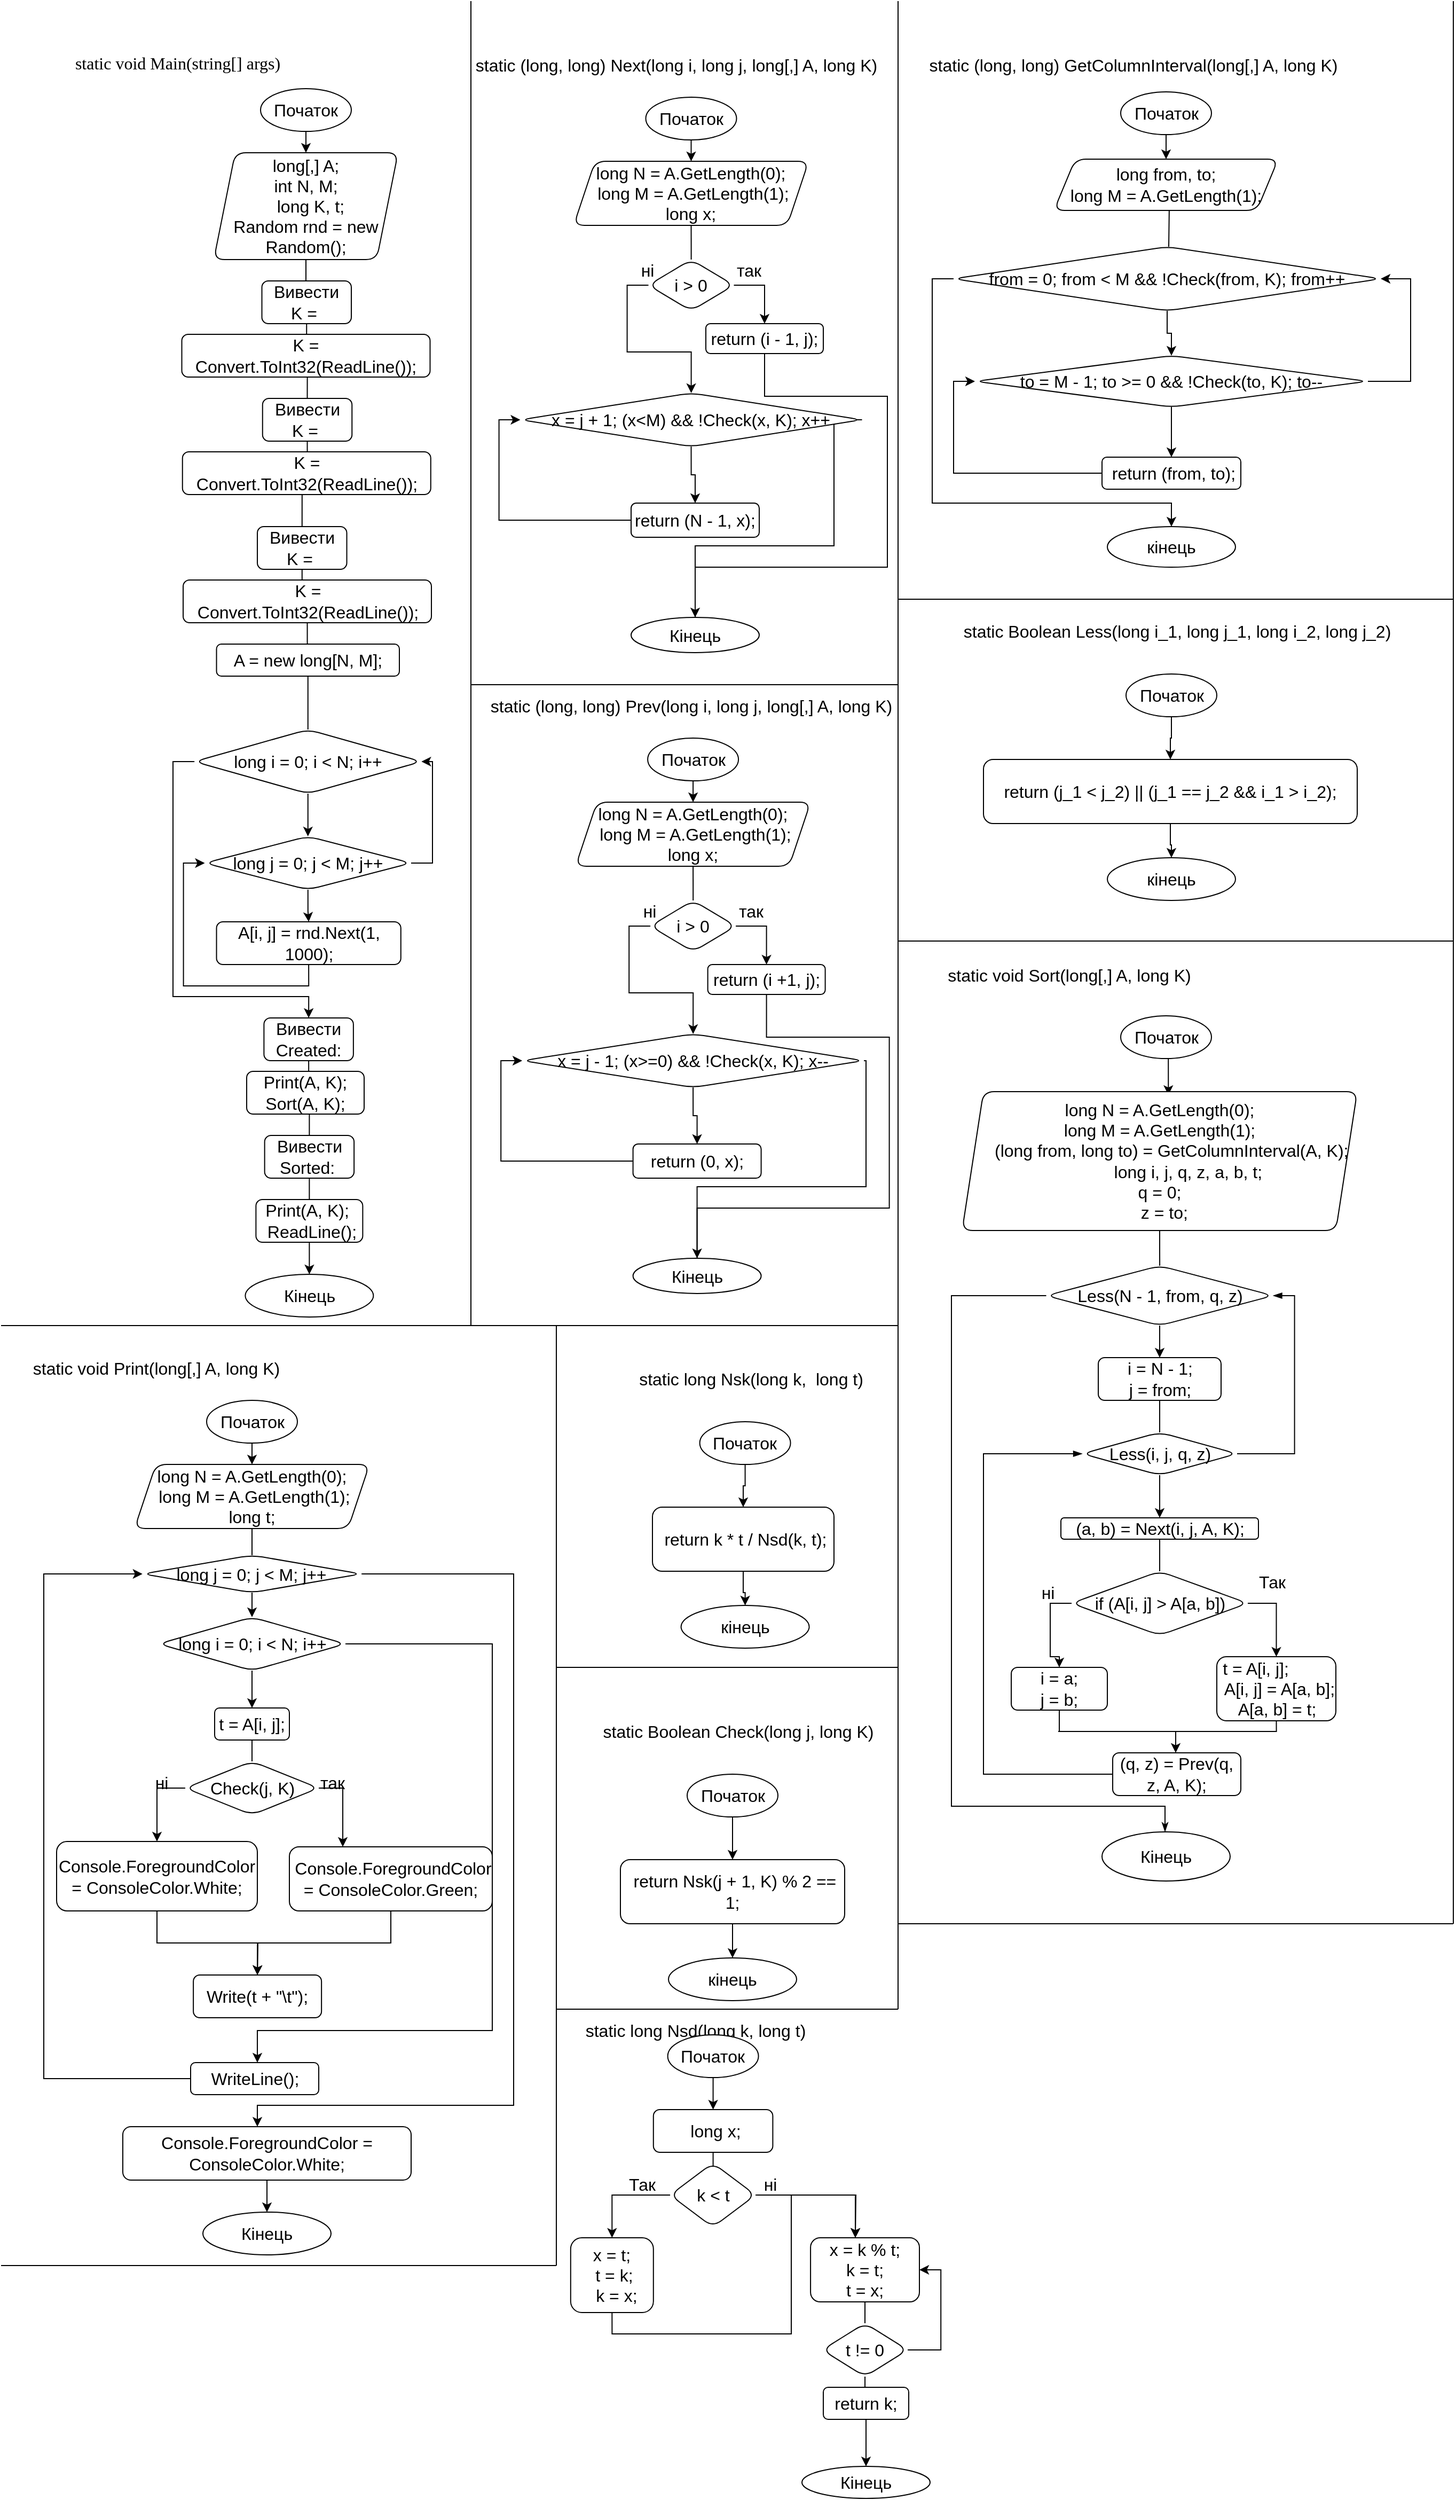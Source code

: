 <mxfile version="15.9.6" type="device"><diagram id="_CrB7jmD-zcUezFovFIp" name="Page-1"><mxGraphModel dx="727" dy="1027" grid="1" gridSize="10" guides="1" tooltips="1" connect="1" arrows="1" fold="1" page="1" pageScale="1" pageWidth="827" pageHeight="1169" math="0" shadow="0"><root><mxCell id="0"/><mxCell id="1" parent="0"/><mxCell id="nzrLz13nqQp0oSJpw0R1-1" value="&lt;span lang=&quot;EN-US&quot; style=&quot;line-height: 107% ; font-family: &amp;#34;consolas&amp;#34;&quot;&gt;&lt;font style=&quot;font-size: 16px&quot;&gt;static void Main(string[] args)&lt;/font&gt;&lt;/span&gt;" style="text;html=1;align=center;verticalAlign=middle;resizable=0;points=[];autosize=1;strokeColor=none;fillColor=none;strokeWidth=12;" vertex="1" parent="1"><mxGeometry x="20" y="50" width="290" height="20" as="geometry"/></mxCell><mxCell id="nzrLz13nqQp0oSJpw0R1-3" style="edgeStyle=orthogonalEdgeStyle;rounded=0;orthogonalLoop=1;jettySize=auto;html=1;exitX=0.5;exitY=1;exitDx=0;exitDy=0;fontSize=16;" edge="1" parent="1" source="nzrLz13nqQp0oSJpw0R1-2" target="nzrLz13nqQp0oSJpw0R1-4"><mxGeometry relative="1" as="geometry"><mxPoint x="286" y="152" as="targetPoint"/><Array as="points"><mxPoint x="286" y="152"/><mxPoint x="286" y="152"/></Array></mxGeometry></mxCell><mxCell id="nzrLz13nqQp0oSJpw0R1-2" value="Початок" style="ellipse;whiteSpace=wrap;html=1;fontSize=16;strokeWidth=1;" vertex="1" parent="1"><mxGeometry x="243" y="82" width="85" height="40" as="geometry"/></mxCell><mxCell id="nzrLz13nqQp0oSJpw0R1-6" style="edgeStyle=orthogonalEdgeStyle;rounded=0;orthogonalLoop=1;jettySize=auto;html=1;exitX=0.5;exitY=1;exitDx=0;exitDy=0;fontSize=16;endArrow=none;endFill=0;" edge="1" parent="1" source="nzrLz13nqQp0oSJpw0R1-4" target="nzrLz13nqQp0oSJpw0R1-8"><mxGeometry relative="1" as="geometry"><mxPoint x="286" y="262" as="targetPoint"/></mxGeometry></mxCell><mxCell id="nzrLz13nqQp0oSJpw0R1-4" value="&lt;div&gt;long[,] A;&lt;/div&gt;&lt;div&gt;int N, M;&lt;/div&gt;&lt;div&gt;&amp;nbsp; long K, t;&lt;/div&gt;&lt;div&gt;Random rnd = new Random();&lt;br&gt;&lt;/div&gt;" style="shape=parallelogram;perimeter=parallelogramPerimeter;whiteSpace=wrap;html=1;fixedSize=1;fontSize=16;strokeWidth=1;rounded=1;" vertex="1" parent="1"><mxGeometry x="199.25" y="142" width="172.5" height="100" as="geometry"/></mxCell><mxCell id="nzrLz13nqQp0oSJpw0R1-9" style="edgeStyle=orthogonalEdgeStyle;rounded=0;orthogonalLoop=1;jettySize=auto;html=1;exitX=0.5;exitY=1;exitDx=0;exitDy=0;fontSize=16;endArrow=none;endFill=0;" edge="1" parent="1" source="nzrLz13nqQp0oSJpw0R1-8" target="nzrLz13nqQp0oSJpw0R1-10"><mxGeometry relative="1" as="geometry"><mxPoint x="286" y="312" as="targetPoint"/></mxGeometry></mxCell><mxCell id="nzrLz13nqQp0oSJpw0R1-8" value="Вивести&lt;br&gt;K =&amp;nbsp;" style="rounded=1;whiteSpace=wrap;html=1;fontSize=16;strokeWidth=1;" vertex="1" parent="1"><mxGeometry x="244.25" y="262" width="83.75" height="40" as="geometry"/></mxCell><mxCell id="nzrLz13nqQp0oSJpw0R1-19" style="edgeStyle=orthogonalEdgeStyle;rounded=0;orthogonalLoop=1;jettySize=auto;html=1;exitX=0.5;exitY=1;exitDx=0;exitDy=0;entryX=0.5;entryY=0;entryDx=0;entryDy=0;fontSize=16;endArrow=none;endFill=0;" edge="1" parent="1" source="nzrLz13nqQp0oSJpw0R1-10" target="nzrLz13nqQp0oSJpw0R1-12"><mxGeometry relative="1" as="geometry"/></mxCell><mxCell id="nzrLz13nqQp0oSJpw0R1-10" value="K = Convert.ToInt32(ReadLine());" style="rounded=1;whiteSpace=wrap;html=1;fontSize=16;strokeWidth=1;" vertex="1" parent="1"><mxGeometry x="169.25" y="312" width="232.5" height="40" as="geometry"/></mxCell><mxCell id="nzrLz13nqQp0oSJpw0R1-11" style="edgeStyle=orthogonalEdgeStyle;rounded=0;orthogonalLoop=1;jettySize=auto;html=1;exitX=0.5;exitY=1;exitDx=0;exitDy=0;fontSize=16;endArrow=none;endFill=0;" edge="1" source="nzrLz13nqQp0oSJpw0R1-12" target="nzrLz13nqQp0oSJpw0R1-13" parent="1"><mxGeometry relative="1" as="geometry"><mxPoint x="286.63" y="422" as="targetPoint"/></mxGeometry></mxCell><mxCell id="nzrLz13nqQp0oSJpw0R1-12" value="Вивести&lt;br&gt;K =&amp;nbsp;" style="rounded=1;whiteSpace=wrap;html=1;fontSize=16;strokeWidth=1;" vertex="1" parent="1"><mxGeometry x="244.88" y="372" width="83.75" height="40" as="geometry"/></mxCell><mxCell id="nzrLz13nqQp0oSJpw0R1-20" style="edgeStyle=orthogonalEdgeStyle;rounded=0;orthogonalLoop=1;jettySize=auto;html=1;exitX=0.5;exitY=1;exitDx=0;exitDy=0;entryX=0.5;entryY=0;entryDx=0;entryDy=0;fontSize=16;endArrow=none;endFill=0;" edge="1" parent="1" source="nzrLz13nqQp0oSJpw0R1-13" target="nzrLz13nqQp0oSJpw0R1-17"><mxGeometry relative="1" as="geometry"/></mxCell><mxCell id="nzrLz13nqQp0oSJpw0R1-13" value="K = Convert.ToInt32(ReadLine());" style="rounded=1;whiteSpace=wrap;html=1;fontSize=16;strokeWidth=1;" vertex="1" parent="1"><mxGeometry x="169.88" y="422" width="232.5" height="40" as="geometry"/></mxCell><mxCell id="nzrLz13nqQp0oSJpw0R1-16" style="edgeStyle=orthogonalEdgeStyle;rounded=0;orthogonalLoop=1;jettySize=auto;html=1;exitX=0.5;exitY=1;exitDx=0;exitDy=0;fontSize=16;endArrow=none;endFill=0;" edge="1" source="nzrLz13nqQp0oSJpw0R1-17" target="nzrLz13nqQp0oSJpw0R1-18" parent="1"><mxGeometry relative="1" as="geometry"><mxPoint x="287.26" y="542" as="targetPoint"/></mxGeometry></mxCell><mxCell id="nzrLz13nqQp0oSJpw0R1-17" value="Вивести&lt;br&gt;K =&amp;nbsp;" style="rounded=1;whiteSpace=wrap;html=1;fontSize=16;strokeWidth=1;" vertex="1" parent="1"><mxGeometry x="240" y="492" width="83.75" height="40" as="geometry"/></mxCell><mxCell id="nzrLz13nqQp0oSJpw0R1-21" style="edgeStyle=orthogonalEdgeStyle;rounded=0;orthogonalLoop=1;jettySize=auto;html=1;exitX=0.5;exitY=1;exitDx=0;exitDy=0;fontSize=16;endArrow=none;endFill=0;" edge="1" parent="1" source="nzrLz13nqQp0oSJpw0R1-18" target="nzrLz13nqQp0oSJpw0R1-22"><mxGeometry relative="1" as="geometry"><mxPoint x="287" y="602" as="targetPoint"/></mxGeometry></mxCell><mxCell id="nzrLz13nqQp0oSJpw0R1-18" value="K = Convert.ToInt32(ReadLine());" style="rounded=1;whiteSpace=wrap;html=1;fontSize=16;strokeWidth=1;" vertex="1" parent="1"><mxGeometry x="170.51" y="542" width="232.5" height="40" as="geometry"/></mxCell><mxCell id="nzrLz13nqQp0oSJpw0R1-23" style="edgeStyle=orthogonalEdgeStyle;rounded=0;orthogonalLoop=1;jettySize=auto;html=1;exitX=0.5;exitY=1;exitDx=0;exitDy=0;fontSize=16;endArrow=none;endFill=0;" edge="1" parent="1" source="nzrLz13nqQp0oSJpw0R1-22" target="nzrLz13nqQp0oSJpw0R1-24"><mxGeometry relative="1" as="geometry"><mxPoint x="286.909" y="662" as="targetPoint"/></mxGeometry></mxCell><mxCell id="nzrLz13nqQp0oSJpw0R1-22" value="A = new long[N, M];" style="rounded=1;whiteSpace=wrap;html=1;fontSize=16;strokeWidth=1;" vertex="1" parent="1"><mxGeometry x="201.76" y="602" width="171.24" height="30" as="geometry"/></mxCell><mxCell id="nzrLz13nqQp0oSJpw0R1-25" style="edgeStyle=orthogonalEdgeStyle;rounded=0;orthogonalLoop=1;jettySize=auto;html=1;exitX=0.5;exitY=1;exitDx=0;exitDy=0;fontSize=16;endArrow=classic;endFill=1;" edge="1" parent="1" source="nzrLz13nqQp0oSJpw0R1-24" target="nzrLz13nqQp0oSJpw0R1-26"><mxGeometry relative="1" as="geometry"><mxPoint x="287.75" y="782.0" as="targetPoint"/></mxGeometry></mxCell><mxCell id="nzrLz13nqQp0oSJpw0R1-31" style="edgeStyle=orthogonalEdgeStyle;rounded=0;orthogonalLoop=1;jettySize=auto;html=1;exitX=0;exitY=0.5;exitDx=0;exitDy=0;fontSize=16;endArrow=classic;endFill=1;entryX=0.5;entryY=0;entryDx=0;entryDy=0;" edge="1" parent="1" source="nzrLz13nqQp0oSJpw0R1-24" target="nzrLz13nqQp0oSJpw0R1-34"><mxGeometry relative="1" as="geometry"><mxPoint x="290" y="972.0" as="targetPoint"/><Array as="points"><mxPoint x="161" y="712"/><mxPoint x="161" y="932"/><mxPoint x="288" y="932"/></Array></mxGeometry></mxCell><mxCell id="nzrLz13nqQp0oSJpw0R1-24" value="long i = 0; i &amp;lt; N; i++" style="rhombus;whiteSpace=wrap;html=1;rounded=1;fontSize=16;strokeWidth=1;" vertex="1" parent="1"><mxGeometry x="181.07" y="682" width="212.61" height="60" as="geometry"/></mxCell><mxCell id="nzrLz13nqQp0oSJpw0R1-27" style="edgeStyle=orthogonalEdgeStyle;rounded=0;orthogonalLoop=1;jettySize=auto;html=1;exitX=0.5;exitY=1;exitDx=0;exitDy=0;fontSize=16;endArrow=classic;endFill=1;" edge="1" parent="1" source="nzrLz13nqQp0oSJpw0R1-26" target="nzrLz13nqQp0oSJpw0R1-28"><mxGeometry relative="1" as="geometry"><mxPoint x="287.75" y="862.0" as="targetPoint"/></mxGeometry></mxCell><mxCell id="nzrLz13nqQp0oSJpw0R1-30" style="edgeStyle=orthogonalEdgeStyle;rounded=0;orthogonalLoop=1;jettySize=auto;html=1;exitX=1;exitY=0.5;exitDx=0;exitDy=0;entryX=1;entryY=0.5;entryDx=0;entryDy=0;fontSize=16;endArrow=classic;endFill=1;" edge="1" parent="1" source="nzrLz13nqQp0oSJpw0R1-26" target="nzrLz13nqQp0oSJpw0R1-24"><mxGeometry relative="1" as="geometry"/></mxCell><mxCell id="nzrLz13nqQp0oSJpw0R1-26" value="long j = 0; j &amp;lt; M; j++" style="rhombus;whiteSpace=wrap;html=1;rounded=1;fontSize=16;strokeWidth=1;" vertex="1" parent="1"><mxGeometry x="190.76" y="782" width="193.24" height="50" as="geometry"/></mxCell><mxCell id="nzrLz13nqQp0oSJpw0R1-29" style="edgeStyle=orthogonalEdgeStyle;rounded=0;orthogonalLoop=1;jettySize=auto;html=1;exitX=0.5;exitY=1;exitDx=0;exitDy=0;fontSize=16;endArrow=classic;endFill=1;entryX=0;entryY=0.5;entryDx=0;entryDy=0;" edge="1" parent="1" source="nzrLz13nqQp0oSJpw0R1-28" target="nzrLz13nqQp0oSJpw0R1-26"><mxGeometry relative="1" as="geometry"><mxPoint x="120" y="812.0" as="targetPoint"/></mxGeometry></mxCell><mxCell id="nzrLz13nqQp0oSJpw0R1-28" value="A[i, j] = rnd.Next(1, 1000);" style="rounded=1;whiteSpace=wrap;html=1;fontSize=16;strokeWidth=1;" vertex="1" parent="1"><mxGeometry x="201.76" y="862" width="172.62" height="40" as="geometry"/></mxCell><mxCell id="nzrLz13nqQp0oSJpw0R1-33" style="edgeStyle=orthogonalEdgeStyle;rounded=0;orthogonalLoop=1;jettySize=auto;html=1;exitX=0.5;exitY=1;exitDx=0;exitDy=0;fontSize=16;endArrow=none;endFill=0;" edge="1" source="nzrLz13nqQp0oSJpw0R1-34" target="nzrLz13nqQp0oSJpw0R1-36" parent="1"><mxGeometry relative="1" as="geometry"><mxPoint x="287.94" y="1002" as="targetPoint"/></mxGeometry></mxCell><mxCell id="nzrLz13nqQp0oSJpw0R1-34" value="Вивести&lt;br&gt;Created:" style="rounded=1;whiteSpace=wrap;html=1;fontSize=16;strokeWidth=1;" vertex="1" parent="1"><mxGeometry x="246.19" y="952" width="83.75" height="40" as="geometry"/></mxCell><mxCell id="nzrLz13nqQp0oSJpw0R1-35" style="edgeStyle=orthogonalEdgeStyle;rounded=0;orthogonalLoop=1;jettySize=auto;html=1;exitX=0.5;exitY=1;exitDx=0;exitDy=0;entryX=0.5;entryY=0;entryDx=0;entryDy=0;fontSize=16;endArrow=none;endFill=0;" edge="1" source="nzrLz13nqQp0oSJpw0R1-36" target="nzrLz13nqQp0oSJpw0R1-38" parent="1"><mxGeometry relative="1" as="geometry"/></mxCell><mxCell id="nzrLz13nqQp0oSJpw0R1-36" value="Print(A, K);&lt;br&gt;Sort(A, K);" style="rounded=1;whiteSpace=wrap;html=1;fontSize=16;strokeWidth=1;" vertex="1" parent="1"><mxGeometry x="230" y="1002" width="110" height="40" as="geometry"/></mxCell><mxCell id="nzrLz13nqQp0oSJpw0R1-37" style="edgeStyle=orthogonalEdgeStyle;rounded=0;orthogonalLoop=1;jettySize=auto;html=1;exitX=0.5;exitY=1;exitDx=0;exitDy=0;fontSize=16;endArrow=none;endFill=0;entryX=0.5;entryY=0;entryDx=0;entryDy=0;" edge="1" source="nzrLz13nqQp0oSJpw0R1-38" target="nzrLz13nqQp0oSJpw0R1-45" parent="1"><mxGeometry relative="1" as="geometry"><mxPoint x="288.7" y="1117" as="targetPoint"/></mxGeometry></mxCell><mxCell id="nzrLz13nqQp0oSJpw0R1-38" value="Вивести&lt;br&gt;Sorted:&amp;nbsp;" style="rounded=1;whiteSpace=wrap;html=1;fontSize=16;strokeWidth=1;" vertex="1" parent="1"><mxGeometry x="246.82" y="1062" width="83.75" height="40" as="geometry"/></mxCell><mxCell id="nzrLz13nqQp0oSJpw0R1-46" style="edgeStyle=orthogonalEdgeStyle;rounded=0;orthogonalLoop=1;jettySize=auto;html=1;exitX=0.5;exitY=1;exitDx=0;exitDy=0;fontSize=16;endArrow=classic;endFill=1;" edge="1" parent="1" source="nzrLz13nqQp0oSJpw0R1-45" target="nzrLz13nqQp0oSJpw0R1-47"><mxGeometry relative="1" as="geometry"><mxPoint x="288.412" y="1192" as="targetPoint"/></mxGeometry></mxCell><mxCell id="nzrLz13nqQp0oSJpw0R1-45" value="&lt;div&gt;Print(A, K);&lt;span&gt;&amp;nbsp; &amp;nbsp;ReadLine();&lt;/span&gt;&lt;/div&gt;" style="rounded=1;whiteSpace=wrap;html=1;fontSize=16;strokeWidth=1;" vertex="1" parent="1"><mxGeometry x="238.69" y="1122" width="100" height="40" as="geometry"/></mxCell><mxCell id="nzrLz13nqQp0oSJpw0R1-47" value="Кінець" style="ellipse;whiteSpace=wrap;html=1;rounded=1;fontSize=16;strokeWidth=1;" vertex="1" parent="1"><mxGeometry x="228.69" y="1192" width="120" height="40" as="geometry"/></mxCell><mxCell id="nzrLz13nqQp0oSJpw0R1-48" value="static (long, long) Next(long i, long j, long[,] A, long K)" style="text;html=1;align=center;verticalAlign=middle;resizable=0;points=[];autosize=1;strokeColor=none;fillColor=none;fontSize=16;" vertex="1" parent="1"><mxGeometry x="437" y="50" width="390" height="20" as="geometry"/></mxCell><mxCell id="nzrLz13nqQp0oSJpw0R1-49" value="" style="endArrow=none;html=1;rounded=0;fontSize=16;" edge="1" parent="1"><mxGeometry width="50" height="50" relative="1" as="geometry"><mxPoint x="440" y="1240" as="sourcePoint"/><mxPoint x="440" as="targetPoint"/></mxGeometry></mxCell><mxCell id="nzrLz13nqQp0oSJpw0R1-50" style="edgeStyle=orthogonalEdgeStyle;rounded=0;orthogonalLoop=1;jettySize=auto;html=1;exitX=0.5;exitY=1;exitDx=0;exitDy=0;fontSize=16;" edge="1" source="nzrLz13nqQp0oSJpw0R1-51" target="nzrLz13nqQp0oSJpw0R1-53" parent="1"><mxGeometry relative="1" as="geometry"><mxPoint x="646.75" y="160" as="targetPoint"/><Array as="points"><mxPoint x="646.75" y="160"/><mxPoint x="646.75" y="160"/></Array></mxGeometry></mxCell><mxCell id="nzrLz13nqQp0oSJpw0R1-51" value="Початок" style="ellipse;whiteSpace=wrap;html=1;fontSize=16;strokeWidth=1;" vertex="1" parent="1"><mxGeometry x="603.75" y="90" width="85" height="40" as="geometry"/></mxCell><mxCell id="nzrLz13nqQp0oSJpw0R1-52" style="edgeStyle=orthogonalEdgeStyle;rounded=0;orthogonalLoop=1;jettySize=auto;html=1;exitX=0.5;exitY=1;exitDx=0;exitDy=0;fontSize=16;endArrow=none;endFill=0;" edge="1" source="nzrLz13nqQp0oSJpw0R1-53" parent="1" target="nzrLz13nqQp0oSJpw0R1-54"><mxGeometry relative="1" as="geometry"><mxPoint x="647" y="250" as="targetPoint"/></mxGeometry></mxCell><mxCell id="nzrLz13nqQp0oSJpw0R1-53" value="&lt;div&gt;&lt;div&gt;long N = A.GetLength(0);&lt;/div&gt;&lt;div&gt;&amp;nbsp;long M = A.GetLength(1);&lt;/div&gt;&lt;/div&gt;&lt;div&gt;long x;&lt;br&gt;&lt;/div&gt;" style="shape=parallelogram;perimeter=parallelogramPerimeter;whiteSpace=wrap;html=1;fixedSize=1;fontSize=16;strokeWidth=1;rounded=1;" vertex="1" parent="1"><mxGeometry x="536.25" y="150" width="220" height="60" as="geometry"/></mxCell><mxCell id="nzrLz13nqQp0oSJpw0R1-55" style="edgeStyle=orthogonalEdgeStyle;rounded=0;orthogonalLoop=1;jettySize=auto;html=1;exitX=1;exitY=0.5;exitDx=0;exitDy=0;fontSize=16;endArrow=classic;endFill=1;" edge="1" parent="1" source="nzrLz13nqQp0oSJpw0R1-54" target="nzrLz13nqQp0oSJpw0R1-59"><mxGeometry relative="1" as="geometry"><mxPoint x="720" y="320" as="targetPoint"/></mxGeometry></mxCell><mxCell id="nzrLz13nqQp0oSJpw0R1-56" style="edgeStyle=orthogonalEdgeStyle;rounded=0;orthogonalLoop=1;jettySize=auto;html=1;exitX=0;exitY=0.5;exitDx=0;exitDy=0;fontSize=16;endArrow=classic;endFill=1;" edge="1" parent="1" source="nzrLz13nqQp0oSJpw0R1-54" target="nzrLz13nqQp0oSJpw0R1-61"><mxGeometry relative="1" as="geometry"><mxPoint x="650.0" y="350" as="targetPoint"/></mxGeometry></mxCell><mxCell id="nzrLz13nqQp0oSJpw0R1-54" value="i &amp;gt; 0" style="rhombus;whiteSpace=wrap;html=1;rounded=1;fontSize=16;strokeWidth=1;" vertex="1" parent="1"><mxGeometry x="606.25" y="242" width="80" height="48" as="geometry"/></mxCell><mxCell id="nzrLz13nqQp0oSJpw0R1-57" value="так" style="text;html=1;align=center;verticalAlign=middle;resizable=0;points=[];autosize=1;strokeColor=none;fillColor=none;fontSize=16;" vertex="1" parent="1"><mxGeometry x="680" y="242" width="40" height="20" as="geometry"/></mxCell><mxCell id="nzrLz13nqQp0oSJpw0R1-58" value="ні" style="text;html=1;align=center;verticalAlign=middle;resizable=0;points=[];autosize=1;strokeColor=none;fillColor=none;fontSize=16;" vertex="1" parent="1"><mxGeometry x="590" y="242" width="30" height="20" as="geometry"/></mxCell><mxCell id="nzrLz13nqQp0oSJpw0R1-64" style="edgeStyle=orthogonalEdgeStyle;rounded=0;orthogonalLoop=1;jettySize=auto;html=1;exitX=0.5;exitY=0;exitDx=0;exitDy=0;fontSize=16;endArrow=none;endFill=0;" edge="1" parent="1" source="nzrLz13nqQp0oSJpw0R1-59"><mxGeometry relative="1" as="geometry"><mxPoint x="650" y="597" as="targetPoint"/><mxPoint x="715" y="297" as="sourcePoint"/><Array as="points"><mxPoint x="715" y="370"/><mxPoint x="830" y="370"/><mxPoint x="830" y="530"/><mxPoint x="650" y="530"/></Array></mxGeometry></mxCell><mxCell id="nzrLz13nqQp0oSJpw0R1-59" value="return (i - 1, j);" style="rounded=1;whiteSpace=wrap;html=1;fontSize=16;strokeWidth=1;" vertex="1" parent="1"><mxGeometry x="660" y="302" width="110" height="28" as="geometry"/></mxCell><mxCell id="joO3hJPOTFWpYZf8FIq4-27" style="edgeStyle=orthogonalEdgeStyle;rounded=0;orthogonalLoop=1;jettySize=auto;html=1;exitX=0.5;exitY=1;exitDx=0;exitDy=0;entryX=0.5;entryY=0;entryDx=0;entryDy=0;fontSize=16;endArrow=classic;endFill=1;" edge="1" parent="1" source="nzrLz13nqQp0oSJpw0R1-61" target="nzrLz13nqQp0oSJpw0R1-65"><mxGeometry relative="1" as="geometry"/></mxCell><mxCell id="joO3hJPOTFWpYZf8FIq4-28" style="edgeStyle=orthogonalEdgeStyle;rounded=0;orthogonalLoop=1;jettySize=auto;html=1;exitX=1;exitY=0.5;exitDx=0;exitDy=0;fontSize=16;endArrow=classic;endFill=1;" edge="1" parent="1" source="nzrLz13nqQp0oSJpw0R1-61" target="nzrLz13nqQp0oSJpw0R1-66"><mxGeometry relative="1" as="geometry"><Array as="points"><mxPoint x="780" y="392"/><mxPoint x="780" y="510"/><mxPoint x="650" y="510"/></Array></mxGeometry></mxCell><mxCell id="nzrLz13nqQp0oSJpw0R1-61" value="x = j + 1; (x&amp;lt;M) &amp;amp;&amp;amp; !Check(x, K); x++" style="rhombus;whiteSpace=wrap;html=1;rounded=1;fontSize=16;strokeWidth=1;" vertex="1" parent="1"><mxGeometry x="486.25" y="367" width="320" height="50" as="geometry"/></mxCell><mxCell id="nzrLz13nqQp0oSJpw0R1-72" style="edgeStyle=orthogonalEdgeStyle;rounded=0;orthogonalLoop=1;jettySize=auto;html=1;exitX=0;exitY=0.5;exitDx=0;exitDy=0;entryX=0;entryY=0.5;entryDx=0;entryDy=0;fontSize=16;endArrow=classic;endFill=1;" edge="1" parent="1" source="nzrLz13nqQp0oSJpw0R1-65" target="nzrLz13nqQp0oSJpw0R1-61"><mxGeometry relative="1" as="geometry"/></mxCell><mxCell id="nzrLz13nqQp0oSJpw0R1-65" value="return (N - 1, x);" style="rounded=1;whiteSpace=wrap;html=1;fontSize=16;strokeWidth=1;" vertex="1" parent="1"><mxGeometry x="590" y="470" width="120" height="32" as="geometry"/></mxCell><mxCell id="nzrLz13nqQp0oSJpw0R1-66" value="Кінець" style="ellipse;whiteSpace=wrap;html=1;rounded=1;fontSize=16;strokeWidth=1;" vertex="1" parent="1"><mxGeometry x="590" y="577" width="120" height="33" as="geometry"/></mxCell><mxCell id="nzrLz13nqQp0oSJpw0R1-67" value="" style="endArrow=none;html=1;rounded=0;fontSize=16;" edge="1" parent="1"><mxGeometry width="50" height="50" relative="1" as="geometry"><mxPoint x="840" y="1240" as="sourcePoint"/><mxPoint x="840" as="targetPoint"/></mxGeometry></mxCell><mxCell id="nzrLz13nqQp0oSJpw0R1-68" value="" style="endArrow=none;html=1;rounded=0;fontSize=16;" edge="1" parent="1"><mxGeometry width="50" height="50" relative="1" as="geometry"><mxPoint x="440" y="640" as="sourcePoint"/><mxPoint x="840" y="640" as="targetPoint"/></mxGeometry></mxCell><mxCell id="nzrLz13nqQp0oSJpw0R1-69" value="static (long, long) Prev(long i, long j, long[,] A, long K)" style="text;html=1;align=center;verticalAlign=middle;resizable=0;points=[];autosize=1;strokeColor=none;fillColor=none;fontSize=16;" vertex="1" parent="1"><mxGeometry x="451.25" y="650" width="390" height="20" as="geometry"/></mxCell><mxCell id="nzrLz13nqQp0oSJpw0R1-90" style="edgeStyle=orthogonalEdgeStyle;rounded=0;orthogonalLoop=1;jettySize=auto;html=1;exitX=0.5;exitY=1;exitDx=0;exitDy=0;fontSize=16;" edge="1" source="nzrLz13nqQp0oSJpw0R1-91" target="nzrLz13nqQp0oSJpw0R1-93" parent="1"><mxGeometry relative="1" as="geometry"><mxPoint x="648.55" y="760" as="targetPoint"/><Array as="points"><mxPoint x="648.55" y="760"/><mxPoint x="648.55" y="760"/></Array></mxGeometry></mxCell><mxCell id="nzrLz13nqQp0oSJpw0R1-91" value="Початок" style="ellipse;whiteSpace=wrap;html=1;fontSize=16;strokeWidth=1;" vertex="1" parent="1"><mxGeometry x="605.55" y="690" width="85" height="40" as="geometry"/></mxCell><mxCell id="nzrLz13nqQp0oSJpw0R1-92" style="edgeStyle=orthogonalEdgeStyle;rounded=0;orthogonalLoop=1;jettySize=auto;html=1;exitX=0.5;exitY=1;exitDx=0;exitDy=0;fontSize=16;endArrow=none;endFill=0;" edge="1" source="nzrLz13nqQp0oSJpw0R1-93" target="nzrLz13nqQp0oSJpw0R1-96" parent="1"><mxGeometry relative="1" as="geometry"><mxPoint x="648.8" y="850" as="targetPoint"/></mxGeometry></mxCell><mxCell id="nzrLz13nqQp0oSJpw0R1-93" value="&lt;div&gt;&lt;div&gt;long N = A.GetLength(0);&lt;/div&gt;&lt;div&gt;&amp;nbsp;long M = A.GetLength(1);&lt;/div&gt;&lt;/div&gt;&lt;div&gt;long x;&lt;br&gt;&lt;/div&gt;" style="shape=parallelogram;perimeter=parallelogramPerimeter;whiteSpace=wrap;html=1;fixedSize=1;fontSize=16;strokeWidth=1;rounded=1;" vertex="1" parent="1"><mxGeometry x="538.05" y="750" width="220" height="60" as="geometry"/></mxCell><mxCell id="nzrLz13nqQp0oSJpw0R1-94" style="edgeStyle=orthogonalEdgeStyle;rounded=0;orthogonalLoop=1;jettySize=auto;html=1;exitX=1;exitY=0.5;exitDx=0;exitDy=0;fontSize=16;endArrow=classic;endFill=1;" edge="1" source="nzrLz13nqQp0oSJpw0R1-96" target="nzrLz13nqQp0oSJpw0R1-100" parent="1"><mxGeometry relative="1" as="geometry"><mxPoint x="721.8" y="920" as="targetPoint"/></mxGeometry></mxCell><mxCell id="nzrLz13nqQp0oSJpw0R1-95" style="edgeStyle=orthogonalEdgeStyle;rounded=0;orthogonalLoop=1;jettySize=auto;html=1;exitX=0;exitY=0.5;exitDx=0;exitDy=0;fontSize=16;endArrow=classic;endFill=1;" edge="1" source="nzrLz13nqQp0oSJpw0R1-96" target="nzrLz13nqQp0oSJpw0R1-102" parent="1"><mxGeometry relative="1" as="geometry"><mxPoint x="651.8" y="950" as="targetPoint"/></mxGeometry></mxCell><mxCell id="nzrLz13nqQp0oSJpw0R1-96" value="i &amp;gt; 0" style="rhombus;whiteSpace=wrap;html=1;rounded=1;fontSize=16;strokeWidth=1;" vertex="1" parent="1"><mxGeometry x="608.05" y="842" width="80" height="48" as="geometry"/></mxCell><mxCell id="nzrLz13nqQp0oSJpw0R1-97" value="так" style="text;html=1;align=center;verticalAlign=middle;resizable=0;points=[];autosize=1;strokeColor=none;fillColor=none;fontSize=16;" vertex="1" parent="1"><mxGeometry x="681.8" y="842" width="40" height="20" as="geometry"/></mxCell><mxCell id="nzrLz13nqQp0oSJpw0R1-98" value="ні" style="text;html=1;align=center;verticalAlign=middle;resizable=0;points=[];autosize=1;strokeColor=none;fillColor=none;fontSize=16;" vertex="1" parent="1"><mxGeometry x="591.8" y="842" width="30" height="20" as="geometry"/></mxCell><mxCell id="nzrLz13nqQp0oSJpw0R1-99" style="edgeStyle=orthogonalEdgeStyle;rounded=0;orthogonalLoop=1;jettySize=auto;html=1;exitX=0.5;exitY=0;exitDx=0;exitDy=0;fontSize=16;endArrow=none;endFill=0;" edge="1" source="nzrLz13nqQp0oSJpw0R1-100" parent="1"><mxGeometry relative="1" as="geometry"><mxPoint x="651.8" y="1197" as="targetPoint"/><mxPoint x="716.8" y="897" as="sourcePoint"/><Array as="points"><mxPoint x="716.8" y="970"/><mxPoint x="831.8" y="970"/><mxPoint x="831.8" y="1130"/><mxPoint x="651.8" y="1130"/></Array></mxGeometry></mxCell><mxCell id="nzrLz13nqQp0oSJpw0R1-100" value="return (i +1, j);" style="rounded=1;whiteSpace=wrap;html=1;fontSize=16;strokeWidth=1;" vertex="1" parent="1"><mxGeometry x="661.8" y="902" width="110" height="28" as="geometry"/></mxCell><mxCell id="joO3hJPOTFWpYZf8FIq4-29" style="edgeStyle=orthogonalEdgeStyle;rounded=0;orthogonalLoop=1;jettySize=auto;html=1;exitX=0.5;exitY=1;exitDx=0;exitDy=0;fontSize=16;endArrow=classic;endFill=1;" edge="1" parent="1" source="nzrLz13nqQp0oSJpw0R1-102" target="nzrLz13nqQp0oSJpw0R1-105"><mxGeometry relative="1" as="geometry"/></mxCell><mxCell id="joO3hJPOTFWpYZf8FIq4-30" style="edgeStyle=orthogonalEdgeStyle;rounded=0;orthogonalLoop=1;jettySize=auto;html=1;exitX=1;exitY=0.5;exitDx=0;exitDy=0;entryX=0.5;entryY=0;entryDx=0;entryDy=0;fontSize=16;endArrow=classic;endFill=1;" edge="1" parent="1" source="nzrLz13nqQp0oSJpw0R1-102" target="nzrLz13nqQp0oSJpw0R1-106"><mxGeometry relative="1" as="geometry"><Array as="points"><mxPoint x="810" y="992"/><mxPoint x="810" y="1110"/><mxPoint x="652" y="1110"/></Array></mxGeometry></mxCell><mxCell id="nzrLz13nqQp0oSJpw0R1-102" value="x = j - 1; (x&amp;gt;=0) &amp;amp;&amp;amp; !Check(x, K); x--" style="rhombus;whiteSpace=wrap;html=1;rounded=1;fontSize=16;strokeWidth=1;" vertex="1" parent="1"><mxGeometry x="488.05" y="967" width="320" height="50" as="geometry"/></mxCell><mxCell id="nzrLz13nqQp0oSJpw0R1-104" style="edgeStyle=orthogonalEdgeStyle;rounded=0;orthogonalLoop=1;jettySize=auto;html=1;exitX=0;exitY=0.5;exitDx=0;exitDy=0;entryX=0;entryY=0.5;entryDx=0;entryDy=0;fontSize=16;endArrow=classic;endFill=1;" edge="1" source="nzrLz13nqQp0oSJpw0R1-105" target="nzrLz13nqQp0oSJpw0R1-102" parent="1"><mxGeometry relative="1" as="geometry"/></mxCell><mxCell id="nzrLz13nqQp0oSJpw0R1-105" value="return (0, x);" style="rounded=1;whiteSpace=wrap;html=1;fontSize=16;strokeWidth=1;" vertex="1" parent="1"><mxGeometry x="591.8" y="1070" width="120" height="32" as="geometry"/></mxCell><mxCell id="nzrLz13nqQp0oSJpw0R1-106" value="Кінець" style="ellipse;whiteSpace=wrap;html=1;rounded=1;fontSize=16;strokeWidth=1;" vertex="1" parent="1"><mxGeometry x="591.8" y="1177" width="120" height="33" as="geometry"/></mxCell><mxCell id="nzrLz13nqQp0oSJpw0R1-107" value="" style="endArrow=none;html=1;rounded=0;fontSize=16;" edge="1" parent="1"><mxGeometry width="50" height="50" relative="1" as="geometry"><mxPoint y="1240" as="sourcePoint"/><mxPoint x="840" y="1240" as="targetPoint"/></mxGeometry></mxCell><mxCell id="nzrLz13nqQp0oSJpw0R1-109" value="static (long, long) GetColumnInterval(long[,] A, long K)" style="text;html=1;align=center;verticalAlign=middle;resizable=0;points=[];autosize=1;strokeColor=none;fillColor=none;fontSize=16;" vertex="1" parent="1"><mxGeometry x="860" y="50" width="400" height="20" as="geometry"/></mxCell><mxCell id="nzrLz13nqQp0oSJpw0R1-116" style="edgeStyle=orthogonalEdgeStyle;rounded=0;orthogonalLoop=1;jettySize=auto;html=1;exitX=0.5;exitY=1;exitDx=0;exitDy=0;entryX=0.5;entryY=0;entryDx=0;entryDy=0;fontSize=16;endArrow=classic;endFill=1;" edge="1" parent="1" source="nzrLz13nqQp0oSJpw0R1-111" target="nzrLz13nqQp0oSJpw0R1-112"><mxGeometry relative="1" as="geometry"/></mxCell><mxCell id="nzrLz13nqQp0oSJpw0R1-111" value="Початок" style="ellipse;whiteSpace=wrap;html=1;fontSize=16;strokeWidth=1;" vertex="1" parent="1"><mxGeometry x="1048.5" y="85" width="85" height="40" as="geometry"/></mxCell><mxCell id="nzrLz13nqQp0oSJpw0R1-114" style="edgeStyle=orthogonalEdgeStyle;rounded=0;orthogonalLoop=1;jettySize=auto;html=1;exitX=0.5;exitY=1;exitDx=0;exitDy=0;fontSize=16;endArrow=none;endFill=0;" edge="1" parent="1"><mxGeometry relative="1" as="geometry"><mxPoint x="1093.5" y="230" as="targetPoint"/><mxPoint x="1041" y="190" as="sourcePoint"/></mxGeometry></mxCell><mxCell id="nzrLz13nqQp0oSJpw0R1-112" value="&lt;div&gt;&lt;div&gt;&lt;div&gt;long from, to;&lt;/div&gt;&lt;div&gt;long M = A.GetLength(1);&lt;/div&gt;&lt;/div&gt;&lt;/div&gt;" style="shape=parallelogram;perimeter=parallelogramPerimeter;whiteSpace=wrap;html=1;fixedSize=1;fontSize=16;strokeWidth=1;rounded=1;" vertex="1" parent="1"><mxGeometry x="986" y="148" width="210" height="48" as="geometry"/></mxCell><mxCell id="joO3hJPOTFWpYZf8FIq4-25" style="edgeStyle=orthogonalEdgeStyle;rounded=0;orthogonalLoop=1;jettySize=auto;html=1;exitX=0.5;exitY=1;exitDx=0;exitDy=0;entryX=0.5;entryY=0;entryDx=0;entryDy=0;fontSize=16;endArrow=classic;endFill=1;" edge="1" parent="1" source="nzrLz13nqQp0oSJpw0R1-115" target="joO3hJPOTFWpYZf8FIq4-2"><mxGeometry relative="1" as="geometry"><Array as="points"><mxPoint x="1092" y="311"/><mxPoint x="1096" y="311"/></Array></mxGeometry></mxCell><mxCell id="joO3hJPOTFWpYZf8FIq4-26" style="edgeStyle=orthogonalEdgeStyle;rounded=0;orthogonalLoop=1;jettySize=auto;html=1;exitX=0;exitY=0.5;exitDx=0;exitDy=0;entryX=0.5;entryY=0;entryDx=0;entryDy=0;fontSize=16;endArrow=classic;endFill=1;" edge="1" parent="1" source="nzrLz13nqQp0oSJpw0R1-115" target="joO3hJPOTFWpYZf8FIq4-12"><mxGeometry relative="1" as="geometry"><Array as="points"><mxPoint x="872" y="260"/><mxPoint x="872" y="470"/><mxPoint x="1096" y="470"/></Array></mxGeometry></mxCell><mxCell id="nzrLz13nqQp0oSJpw0R1-115" value="from = 0; from &amp;lt; M &amp;amp;&amp;amp; !Check(from, K); from++" style="rhombus;whiteSpace=wrap;html=1;rounded=1;fontSize=16;strokeWidth=1;" vertex="1" parent="1"><mxGeometry x="892" y="230" width="400" height="60" as="geometry"/></mxCell><mxCell id="joO3hJPOTFWpYZf8FIq4-9" style="edgeStyle=orthogonalEdgeStyle;rounded=0;orthogonalLoop=1;jettySize=auto;html=1;exitX=0.5;exitY=1;exitDx=0;exitDy=0;entryX=0.5;entryY=0;entryDx=0;entryDy=0;fontSize=16;endArrow=classic;endFill=1;" edge="1" parent="1" source="joO3hJPOTFWpYZf8FIq4-2" target="joO3hJPOTFWpYZf8FIq4-4"><mxGeometry relative="1" as="geometry"/></mxCell><mxCell id="joO3hJPOTFWpYZf8FIq4-10" style="edgeStyle=orthogonalEdgeStyle;rounded=0;orthogonalLoop=1;jettySize=auto;html=1;exitX=1;exitY=0.5;exitDx=0;exitDy=0;entryX=1;entryY=0.5;entryDx=0;entryDy=0;fontSize=16;endArrow=classic;endFill=1;" edge="1" parent="1" source="joO3hJPOTFWpYZf8FIq4-2" target="nzrLz13nqQp0oSJpw0R1-115"><mxGeometry relative="1" as="geometry"><Array as="points"><mxPoint x="1320" y="356"/><mxPoint x="1320" y="260"/></Array></mxGeometry></mxCell><mxCell id="joO3hJPOTFWpYZf8FIq4-2" value="to = M - 1; to &amp;gt;= 0 &amp;amp;&amp;amp; !Check(to, K); to--" style="rhombus;whiteSpace=wrap;html=1;rounded=1;fontSize=16;strokeWidth=1;" vertex="1" parent="1"><mxGeometry x="912" y="332" width="368" height="48" as="geometry"/></mxCell><mxCell id="joO3hJPOTFWpYZf8FIq4-24" style="edgeStyle=orthogonalEdgeStyle;rounded=0;orthogonalLoop=1;jettySize=auto;html=1;exitX=0;exitY=0.5;exitDx=0;exitDy=0;entryX=0;entryY=0.5;entryDx=0;entryDy=0;fontSize=16;endArrow=classic;endFill=1;" edge="1" parent="1" source="joO3hJPOTFWpYZf8FIq4-4" target="joO3hJPOTFWpYZf8FIq4-2"><mxGeometry relative="1" as="geometry"/></mxCell><mxCell id="joO3hJPOTFWpYZf8FIq4-4" value="&amp;nbsp;return (from, to);" style="rounded=1;whiteSpace=wrap;html=1;fontSize=16;strokeWidth=1;" vertex="1" parent="1"><mxGeometry x="1031" y="427" width="130" height="30" as="geometry"/></mxCell><mxCell id="joO3hJPOTFWpYZf8FIq4-12" value="кінець" style="ellipse;whiteSpace=wrap;html=1;rounded=1;fontSize=16;strokeWidth=1;" vertex="1" parent="1"><mxGeometry x="1036" y="492" width="120" height="38" as="geometry"/></mxCell><mxCell id="joO3hJPOTFWpYZf8FIq4-13" value="" style="endArrow=none;html=1;rounded=0;fontSize=16;" edge="1" parent="1"><mxGeometry width="50" height="50" relative="1" as="geometry"><mxPoint x="1360" y="560" as="sourcePoint"/><mxPoint x="1360" as="targetPoint"/></mxGeometry></mxCell><mxCell id="joO3hJPOTFWpYZf8FIq4-14" value="" style="endArrow=none;html=1;rounded=0;fontSize=16;" edge="1" parent="1"><mxGeometry width="50" height="50" relative="1" as="geometry"><mxPoint x="840" y="560" as="sourcePoint"/><mxPoint x="1360" y="560" as="targetPoint"/></mxGeometry></mxCell><mxCell id="joO3hJPOTFWpYZf8FIq4-15" value="static Boolean Less(long i_1, long j_1, long i_2, long j_2)" style="text;html=1;align=center;verticalAlign=middle;resizable=0;points=[];autosize=1;strokeColor=none;fillColor=none;fontSize=16;" vertex="1" parent="1"><mxGeometry x="891" y="580" width="420" height="20" as="geometry"/></mxCell><mxCell id="joO3hJPOTFWpYZf8FIq4-18" style="edgeStyle=orthogonalEdgeStyle;rounded=0;orthogonalLoop=1;jettySize=auto;html=1;exitX=0.5;exitY=1;exitDx=0;exitDy=0;fontSize=16;endArrow=classic;endFill=1;" edge="1" parent="1" source="joO3hJPOTFWpYZf8FIq4-17" target="joO3hJPOTFWpYZf8FIq4-19"><mxGeometry relative="1" as="geometry"><mxPoint x="1096.333" y="700" as="targetPoint"/></mxGeometry></mxCell><mxCell id="joO3hJPOTFWpYZf8FIq4-17" value="Початок" style="ellipse;whiteSpace=wrap;html=1;fontSize=16;strokeWidth=1;" vertex="1" parent="1"><mxGeometry x="1053.5" y="630" width="85" height="40" as="geometry"/></mxCell><mxCell id="joO3hJPOTFWpYZf8FIq4-20" style="edgeStyle=orthogonalEdgeStyle;rounded=0;orthogonalLoop=1;jettySize=auto;html=1;exitX=0.5;exitY=1;exitDx=0;exitDy=0;fontSize=16;endArrow=classic;endFill=1;" edge="1" parent="1" source="joO3hJPOTFWpYZf8FIq4-19" target="joO3hJPOTFWpYZf8FIq4-21"><mxGeometry relative="1" as="geometry"><mxPoint x="1096.333" y="830.0" as="targetPoint"/></mxGeometry></mxCell><mxCell id="joO3hJPOTFWpYZf8FIq4-19" value="return (j_1 &amp;lt; j_2) || (j_1 == j_2 &amp;amp;&amp;amp; i_1 &amp;gt; i_2);" style="rounded=1;whiteSpace=wrap;html=1;fontSize=16;strokeWidth=1;" vertex="1" parent="1"><mxGeometry x="920" y="710" width="350" height="60" as="geometry"/></mxCell><mxCell id="joO3hJPOTFWpYZf8FIq4-21" value="кінець" style="ellipse;whiteSpace=wrap;html=1;rounded=1;fontSize=16;strokeWidth=1;" vertex="1" parent="1"><mxGeometry x="1036" y="802" width="120" height="40" as="geometry"/></mxCell><mxCell id="joO3hJPOTFWpYZf8FIq4-22" value="" style="endArrow=none;html=1;rounded=0;fontSize=16;" edge="1" parent="1"><mxGeometry width="50" height="50" relative="1" as="geometry"><mxPoint x="1360" y="880" as="sourcePoint"/><mxPoint x="1360" y="560" as="targetPoint"/></mxGeometry></mxCell><mxCell id="joO3hJPOTFWpYZf8FIq4-23" value="" style="endArrow=none;html=1;rounded=0;fontSize=16;" edge="1" parent="1"><mxGeometry width="50" height="50" relative="1" as="geometry"><mxPoint x="840" y="880" as="sourcePoint"/><mxPoint x="1360" y="880" as="targetPoint"/></mxGeometry></mxCell><mxCell id="joO3hJPOTFWpYZf8FIq4-31" style="edgeStyle=orthogonalEdgeStyle;rounded=0;orthogonalLoop=1;jettySize=auto;html=1;exitX=0.5;exitY=1;exitDx=0;exitDy=0;fontSize=16;endArrow=classic;endFill=1;" edge="1" parent="1"><mxGeometry relative="1" as="geometry"><mxPoint x="1096" y="890" as="sourcePoint"/><mxPoint x="1096" y="890" as="targetPoint"/></mxGeometry></mxCell><mxCell id="joO3hJPOTFWpYZf8FIq4-33" style="edgeStyle=orthogonalEdgeStyle;rounded=0;orthogonalLoop=1;jettySize=auto;html=1;exitX=0.5;exitY=1;exitDx=0;exitDy=0;fontSize=16;endArrow=classic;endFill=1;entryX=0.522;entryY=0.024;entryDx=0;entryDy=0;entryPerimeter=0;" edge="1" source="joO3hJPOTFWpYZf8FIq4-34" parent="1" target="joO3hJPOTFWpYZf8FIq4-40"><mxGeometry relative="1" as="geometry"><mxPoint x="1090" y="1030" as="targetPoint"/></mxGeometry></mxCell><mxCell id="joO3hJPOTFWpYZf8FIq4-34" value="Початок" style="ellipse;whiteSpace=wrap;html=1;fontSize=16;strokeWidth=1;" vertex="1" parent="1"><mxGeometry x="1048.5" y="950" width="85" height="40" as="geometry"/></mxCell><mxCell id="joO3hJPOTFWpYZf8FIq4-37" value="static void Sort(long[,] A, long K)" style="text;html=1;align=center;verticalAlign=middle;resizable=0;points=[];autosize=1;strokeColor=none;fillColor=none;fontSize=16;" vertex="1" parent="1"><mxGeometry x="880" y="902" width="240" height="20" as="geometry"/></mxCell><mxCell id="joO3hJPOTFWpYZf8FIq4-43" style="edgeStyle=orthogonalEdgeStyle;rounded=0;orthogonalLoop=1;jettySize=auto;html=1;exitX=0.5;exitY=1;exitDx=0;exitDy=0;fontSize=16;endArrow=none;endFill=0;" edge="1" parent="1" source="joO3hJPOTFWpYZf8FIq4-40" target="joO3hJPOTFWpYZf8FIq4-44"><mxGeometry relative="1" as="geometry"><mxPoint x="1085" y="1200" as="targetPoint"/></mxGeometry></mxCell><mxCell id="joO3hJPOTFWpYZf8FIq4-40" value="&lt;div&gt;long N = A.GetLength(0);&lt;/div&gt;&lt;div&gt;long M = A.GetLength(1);&lt;/div&gt;&lt;div&gt;&amp;nbsp; &amp;nbsp; &amp;nbsp;(long from, long to) = GetColumnInterval(A, K);&lt;/div&gt;&lt;div&gt;&amp;nbsp; &amp;nbsp; &amp;nbsp; &amp;nbsp; &amp;nbsp; &amp;nbsp; long i, j, q, z, a, b, t;&lt;/div&gt;&lt;div&gt;&lt;span&gt;q = 0;&lt;/span&gt;&lt;/div&gt;&lt;div&gt;&amp;nbsp; z = to;&lt;/div&gt;" style="shape=parallelogram;perimeter=parallelogramPerimeter;whiteSpace=wrap;html=1;fixedSize=1;fontSize=16;strokeWidth=1;rounded=1;" vertex="1" parent="1"><mxGeometry x="900" y="1021" width="370" height="130" as="geometry"/></mxCell><mxCell id="joO3hJPOTFWpYZf8FIq4-45" style="edgeStyle=orthogonalEdgeStyle;rounded=0;orthogonalLoop=1;jettySize=auto;html=1;exitX=0.5;exitY=1;exitDx=0;exitDy=0;fontSize=16;endArrow=classic;endFill=1;" edge="1" parent="1" source="joO3hJPOTFWpYZf8FIq4-44" target="joO3hJPOTFWpYZf8FIq4-46"><mxGeometry relative="1" as="geometry"><mxPoint x="1085.471" y="1280" as="targetPoint"/></mxGeometry></mxCell><mxCell id="joO3hJPOTFWpYZf8FIq4-62" style="edgeStyle=orthogonalEdgeStyle;rounded=0;orthogonalLoop=1;jettySize=auto;html=1;exitX=0;exitY=0.5;exitDx=0;exitDy=0;fontSize=16;endArrow=classicThin;endFill=1;" edge="1" parent="1" source="joO3hJPOTFWpYZf8FIq4-44" target="joO3hJPOTFWpYZf8FIq4-65"><mxGeometry relative="1" as="geometry"><mxPoint x="1090" y="1740" as="targetPoint"/><Array as="points"><mxPoint x="890" y="1212"/><mxPoint x="890" y="1690"/><mxPoint x="1090" y="1690"/></Array></mxGeometry></mxCell><mxCell id="joO3hJPOTFWpYZf8FIq4-44" value="Less(N - 1, from, q, z)" style="rhombus;whiteSpace=wrap;html=1;rounded=1;fontSize=16;strokeWidth=1;" vertex="1" parent="1"><mxGeometry x="978.75" y="1184" width="212.5" height="56" as="geometry"/></mxCell><mxCell id="joO3hJPOTFWpYZf8FIq4-47" style="edgeStyle=orthogonalEdgeStyle;rounded=0;orthogonalLoop=1;jettySize=auto;html=1;exitX=0.5;exitY=1;exitDx=0;exitDy=0;fontSize=16;endArrow=none;endFill=0;" edge="1" parent="1" source="joO3hJPOTFWpYZf8FIq4-46" target="joO3hJPOTFWpYZf8FIq4-48"><mxGeometry relative="1" as="geometry"><mxPoint x="1085.471" y="1350" as="targetPoint"/></mxGeometry></mxCell><mxCell id="joO3hJPOTFWpYZf8FIq4-46" value="&lt;div&gt;i = N - 1;&lt;/div&gt;&lt;div&gt;j = from;&lt;/div&gt;" style="rounded=1;whiteSpace=wrap;html=1;fontSize=16;strokeWidth=1;" vertex="1" parent="1"><mxGeometry x="1027.5" y="1270" width="115" height="40" as="geometry"/></mxCell><mxCell id="joO3hJPOTFWpYZf8FIq4-49" style="edgeStyle=orthogonalEdgeStyle;rounded=0;orthogonalLoop=1;jettySize=auto;html=1;exitX=0.5;exitY=1;exitDx=0;exitDy=0;fontSize=16;endArrow=classic;endFill=1;" edge="1" parent="1" source="joO3hJPOTFWpYZf8FIq4-48" target="joO3hJPOTFWpYZf8FIq4-50"><mxGeometry relative="1" as="geometry"><mxPoint x="1085.471" y="1410" as="targetPoint"/></mxGeometry></mxCell><mxCell id="joO3hJPOTFWpYZf8FIq4-61" style="edgeStyle=orthogonalEdgeStyle;rounded=0;orthogonalLoop=1;jettySize=auto;html=1;exitX=1;exitY=0.5;exitDx=0;exitDy=0;entryX=1;entryY=0.5;entryDx=0;entryDy=0;fontSize=16;endArrow=blockThin;endFill=1;" edge="1" parent="1" source="joO3hJPOTFWpYZf8FIq4-48" target="joO3hJPOTFWpYZf8FIq4-44"><mxGeometry relative="1" as="geometry"/></mxCell><mxCell id="joO3hJPOTFWpYZf8FIq4-48" value="Less(i, j, q, z)" style="rhombus;whiteSpace=wrap;html=1;rounded=1;fontSize=16;strokeWidth=1;" vertex="1" parent="1"><mxGeometry x="1012.5" y="1340" width="145" height="40" as="geometry"/></mxCell><mxCell id="joO3hJPOTFWpYZf8FIq4-51" style="edgeStyle=orthogonalEdgeStyle;rounded=0;orthogonalLoop=1;jettySize=auto;html=1;exitX=0.5;exitY=1;exitDx=0;exitDy=0;fontSize=16;endArrow=none;endFill=0;" edge="1" parent="1" source="joO3hJPOTFWpYZf8FIq4-50" target="joO3hJPOTFWpYZf8FIq4-52"><mxGeometry relative="1" as="geometry"><mxPoint x="1085.471" y="1470" as="targetPoint"/></mxGeometry></mxCell><mxCell id="joO3hJPOTFWpYZf8FIq4-50" value="(a, b) = Next(i, j, A, K);" style="rounded=1;whiteSpace=wrap;html=1;fontSize=16;strokeWidth=1;" vertex="1" parent="1"><mxGeometry x="992.5" y="1420" width="185" height="20" as="geometry"/></mxCell><mxCell id="joO3hJPOTFWpYZf8FIq4-53" style="edgeStyle=orthogonalEdgeStyle;rounded=0;orthogonalLoop=1;jettySize=auto;html=1;exitX=1;exitY=0.5;exitDx=0;exitDy=0;fontSize=16;endArrow=classic;endFill=1;" edge="1" parent="1" source="joO3hJPOTFWpYZf8FIq4-52" target="joO3hJPOTFWpYZf8FIq4-54"><mxGeometry relative="1" as="geometry"><mxPoint x="1200" y="1550" as="targetPoint"/></mxGeometry></mxCell><mxCell id="joO3hJPOTFWpYZf8FIq4-56" style="edgeStyle=orthogonalEdgeStyle;rounded=0;orthogonalLoop=1;jettySize=auto;html=1;exitX=0;exitY=0.5;exitDx=0;exitDy=0;fontSize=16;endArrow=classic;endFill=1;" edge="1" parent="1" source="joO3hJPOTFWpYZf8FIq4-52" target="joO3hJPOTFWpYZf8FIq4-57"><mxGeometry relative="1" as="geometry"><mxPoint x="970" y="1540" as="targetPoint"/></mxGeometry></mxCell><mxCell id="joO3hJPOTFWpYZf8FIq4-52" value="if (A[i, j] &amp;gt; A[a, b])" style="rhombus;whiteSpace=wrap;html=1;rounded=1;fontSize=16;strokeWidth=1;" vertex="1" parent="1"><mxGeometry x="1002.5" y="1470" width="165" height="60" as="geometry"/></mxCell><mxCell id="joO3hJPOTFWpYZf8FIq4-60" style="edgeStyle=orthogonalEdgeStyle;rounded=0;orthogonalLoop=1;jettySize=auto;html=1;exitX=0.5;exitY=1;exitDx=0;exitDy=0;fontSize=16;endArrow=none;endFill=0;" edge="1" parent="1" source="joO3hJPOTFWpYZf8FIq4-54"><mxGeometry relative="1" as="geometry"><mxPoint x="990" y="1620" as="targetPoint"/><Array as="points"><mxPoint x="1194" y="1620"/><mxPoint x="1090" y="1620"/></Array></mxGeometry></mxCell><mxCell id="joO3hJPOTFWpYZf8FIq4-54" value="&lt;div&gt;t = A[i, j];&lt;span&gt;&amp;nbsp; &amp;nbsp; &amp;nbsp; &amp;nbsp; &amp;nbsp; &amp;nbsp;A[i, j] = A[a, b];&lt;/span&gt;&lt;/div&gt;&lt;div&gt;&lt;span&gt;A[a, b] = t;&lt;/span&gt;&lt;/div&gt;" style="rounded=1;whiteSpace=wrap;html=1;fontSize=16;strokeWidth=1;" vertex="1" parent="1"><mxGeometry x="1138.5" y="1550" width="111.5" height="60" as="geometry"/></mxCell><mxCell id="joO3hJPOTFWpYZf8FIq4-55" value="Так" style="text;html=1;align=center;verticalAlign=middle;resizable=0;points=[];autosize=1;strokeColor=none;fillColor=none;fontSize=16;" vertex="1" parent="1"><mxGeometry x="1170" y="1470" width="40" height="20" as="geometry"/></mxCell><mxCell id="joO3hJPOTFWpYZf8FIq4-59" style="edgeStyle=orthogonalEdgeStyle;rounded=0;orthogonalLoop=1;jettySize=auto;html=1;exitX=0.5;exitY=1;exitDx=0;exitDy=0;fontSize=16;endArrow=classic;endFill=1;" edge="1" parent="1" source="joO3hJPOTFWpYZf8FIq4-57" target="joO3hJPOTFWpYZf8FIq4-63"><mxGeometry relative="1" as="geometry"><mxPoint x="1100" y="1660" as="targetPoint"/><Array as="points"><mxPoint x="991" y="1620"/><mxPoint x="1100" y="1620"/></Array></mxGeometry></mxCell><mxCell id="joO3hJPOTFWpYZf8FIq4-57" value="&lt;div&gt;i = a;&lt;/div&gt;&lt;div&gt;j = b;&lt;/div&gt;" style="rounded=1;whiteSpace=wrap;html=1;fontSize=16;strokeWidth=1;" vertex="1" parent="1"><mxGeometry x="946" y="1560" width="90" height="40" as="geometry"/></mxCell><mxCell id="joO3hJPOTFWpYZf8FIq4-58" value="ні" style="text;html=1;align=center;verticalAlign=middle;resizable=0;points=[];autosize=1;strokeColor=none;fillColor=none;fontSize=16;" vertex="1" parent="1"><mxGeometry x="965" y="1480" width="30" height="20" as="geometry"/></mxCell><mxCell id="joO3hJPOTFWpYZf8FIq4-64" style="edgeStyle=orthogonalEdgeStyle;rounded=0;orthogonalLoop=1;jettySize=auto;html=1;exitX=0;exitY=0.5;exitDx=0;exitDy=0;entryX=0;entryY=0.5;entryDx=0;entryDy=0;fontSize=16;endArrow=blockThin;endFill=1;" edge="1" parent="1" source="joO3hJPOTFWpYZf8FIq4-63" target="joO3hJPOTFWpYZf8FIq4-48"><mxGeometry relative="1" as="geometry"><Array as="points"><mxPoint x="920" y="1660"/><mxPoint x="920" y="1360"/></Array></mxGeometry></mxCell><mxCell id="joO3hJPOTFWpYZf8FIq4-63" value="(q, z) = Prev(q, z, A, K);" style="rounded=1;whiteSpace=wrap;html=1;fontSize=16;strokeWidth=1;" vertex="1" parent="1"><mxGeometry x="1041" y="1640" width="120" height="40" as="geometry"/></mxCell><mxCell id="joO3hJPOTFWpYZf8FIq4-65" value="Кінець" style="ellipse;whiteSpace=wrap;html=1;rounded=1;fontSize=16;strokeWidth=1;" vertex="1" parent="1"><mxGeometry x="1031" y="1714" width="120" height="46" as="geometry"/></mxCell><mxCell id="joO3hJPOTFWpYZf8FIq4-66" value="" style="endArrow=none;html=1;rounded=0;fontSize=16;" edge="1" parent="1"><mxGeometry width="50" height="50" relative="1" as="geometry"><mxPoint x="1360" y="1800" as="sourcePoint"/><mxPoint x="1360" y="880" as="targetPoint"/></mxGeometry></mxCell><mxCell id="joO3hJPOTFWpYZf8FIq4-67" value="" style="endArrow=none;html=1;rounded=0;fontSize=16;" edge="1" parent="1"><mxGeometry width="50" height="50" relative="1" as="geometry"><mxPoint x="840" y="1800" as="sourcePoint"/><mxPoint x="1360" y="1800" as="targetPoint"/></mxGeometry></mxCell><mxCell id="joO3hJPOTFWpYZf8FIq4-68" value="" style="endArrow=none;html=1;rounded=0;fontSize=16;" edge="1" parent="1"><mxGeometry width="50" height="50" relative="1" as="geometry"><mxPoint x="840" y="1800" as="sourcePoint"/><mxPoint x="840" y="1240" as="targetPoint"/></mxGeometry></mxCell><mxCell id="joO3hJPOTFWpYZf8FIq4-69" value="static void Print(long[,] A, long K)" style="text;html=1;align=center;verticalAlign=middle;resizable=0;points=[];autosize=1;strokeColor=none;fillColor=none;fontSize=16;" vertex="1" parent="1"><mxGeometry x="20" y="1270" width="250" height="20" as="geometry"/></mxCell><mxCell id="joO3hJPOTFWpYZf8FIq4-70" style="edgeStyle=orthogonalEdgeStyle;rounded=0;orthogonalLoop=1;jettySize=auto;html=1;exitX=0.5;exitY=1;exitDx=0;exitDy=0;fontSize=16;" edge="1" source="joO3hJPOTFWpYZf8FIq4-71" target="joO3hJPOTFWpYZf8FIq4-72" parent="1"><mxGeometry relative="1" as="geometry"><mxPoint x="235.5" y="1380" as="targetPoint"/><Array as="points"><mxPoint x="235.5" y="1380"/><mxPoint x="235.5" y="1380"/></Array></mxGeometry></mxCell><mxCell id="joO3hJPOTFWpYZf8FIq4-71" value="Початок" style="ellipse;whiteSpace=wrap;html=1;fontSize=16;strokeWidth=1;" vertex="1" parent="1"><mxGeometry x="192.5" y="1310" width="85" height="40" as="geometry"/></mxCell><mxCell id="joO3hJPOTFWpYZf8FIq4-90" style="edgeStyle=orthogonalEdgeStyle;rounded=0;orthogonalLoop=1;jettySize=auto;html=1;exitX=0.5;exitY=1;exitDx=0;exitDy=0;fontSize=16;endArrow=none;endFill=0;" edge="1" parent="1" source="joO3hJPOTFWpYZf8FIq4-72" target="joO3hJPOTFWpYZf8FIq4-91"><mxGeometry relative="1" as="geometry"><mxPoint x="234.818" y="1470" as="targetPoint"/></mxGeometry></mxCell><mxCell id="joO3hJPOTFWpYZf8FIq4-72" value="&lt;div&gt;&lt;div&gt;long N = A.GetLength(0);&lt;/div&gt;&lt;div&gt;&amp;nbsp;long M = A.GetLength(1);&lt;/div&gt;&lt;/div&gt;&lt;div&gt;long t;&lt;br&gt;&lt;/div&gt;" style="shape=parallelogram;perimeter=parallelogramPerimeter;whiteSpace=wrap;html=1;fixedSize=1;fontSize=16;strokeWidth=1;rounded=1;" vertex="1" parent="1"><mxGeometry x="125.0" y="1370" width="220" height="60" as="geometry"/></mxCell><mxCell id="joO3hJPOTFWpYZf8FIq4-75" style="edgeStyle=orthogonalEdgeStyle;rounded=0;orthogonalLoop=1;jettySize=auto;html=1;exitX=0.5;exitY=1;exitDx=0;exitDy=0;fontSize=16;endArrow=classic;endFill=1;" edge="1" parent="1" source="joO3hJPOTFWpYZf8FIq4-74" target="joO3hJPOTFWpYZf8FIq4-76"><mxGeometry relative="1" as="geometry"><mxPoint x="234.714" y="1598" as="targetPoint"/></mxGeometry></mxCell><mxCell id="joO3hJPOTFWpYZf8FIq4-95" style="edgeStyle=orthogonalEdgeStyle;rounded=0;orthogonalLoop=1;jettySize=auto;html=1;exitX=1;exitY=0.5;exitDx=0;exitDy=0;fontSize=16;endArrow=classic;endFill=1;" edge="1" parent="1" source="joO3hJPOTFWpYZf8FIq4-74" target="joO3hJPOTFWpYZf8FIq4-96"><mxGeometry relative="1" as="geometry"><mxPoint x="240" y="1930" as="targetPoint"/><Array as="points"><mxPoint x="460" y="1538"/><mxPoint x="460" y="1900"/><mxPoint x="240" y="1900"/></Array></mxGeometry></mxCell><mxCell id="joO3hJPOTFWpYZf8FIq4-74" value="long i = 0; i &amp;lt; N; i++" style="rhombus;whiteSpace=wrap;html=1;rounded=1;fontSize=16;strokeWidth=1;" vertex="1" parent="1"><mxGeometry x="147.5" y="1513" width="175" height="50" as="geometry"/></mxCell><mxCell id="joO3hJPOTFWpYZf8FIq4-77" style="edgeStyle=orthogonalEdgeStyle;rounded=0;orthogonalLoop=1;jettySize=auto;html=1;exitX=0.5;exitY=1;exitDx=0;exitDy=0;fontSize=16;endArrow=none;endFill=0;" edge="1" parent="1" source="joO3hJPOTFWpYZf8FIq4-76" target="joO3hJPOTFWpYZf8FIq4-78"><mxGeometry relative="1" as="geometry"><mxPoint x="234.714" y="1658" as="targetPoint"/></mxGeometry></mxCell><mxCell id="joO3hJPOTFWpYZf8FIq4-76" value="t = A[i, j];" style="rounded=1;whiteSpace=wrap;html=1;fontSize=16;strokeWidth=1;" vertex="1" parent="1"><mxGeometry x="200" y="1598" width="70" height="30" as="geometry"/></mxCell><mxCell id="joO3hJPOTFWpYZf8FIq4-79" style="edgeStyle=orthogonalEdgeStyle;rounded=0;orthogonalLoop=1;jettySize=auto;html=1;exitX=1;exitY=0.5;exitDx=0;exitDy=0;fontSize=16;endArrow=classic;endFill=1;" edge="1" parent="1" source="joO3hJPOTFWpYZf8FIq4-78" target="joO3hJPOTFWpYZf8FIq4-81"><mxGeometry relative="1" as="geometry"><mxPoint x="320" y="1728" as="targetPoint"/><Array as="points"><mxPoint x="320" y="1673"/><mxPoint x="320" y="1728"/></Array></mxGeometry></mxCell><mxCell id="joO3hJPOTFWpYZf8FIq4-80" style="edgeStyle=orthogonalEdgeStyle;rounded=0;orthogonalLoop=1;jettySize=auto;html=1;exitX=0;exitY=0.5;exitDx=0;exitDy=0;fontSize=16;endArrow=classic;endFill=1;" edge="1" parent="1" source="joO3hJPOTFWpYZf8FIq4-78" target="joO3hJPOTFWpYZf8FIq4-82"><mxGeometry relative="1" as="geometry"><mxPoint x="150" y="1728" as="targetPoint"/></mxGeometry></mxCell><mxCell id="joO3hJPOTFWpYZf8FIq4-78" value="Check(j, K)" style="rhombus;whiteSpace=wrap;html=1;rounded=1;fontSize=16;strokeWidth=1;" vertex="1" parent="1"><mxGeometry x="172.5" y="1648" width="125" height="50" as="geometry"/></mxCell><mxCell id="joO3hJPOTFWpYZf8FIq4-86" style="edgeStyle=orthogonalEdgeStyle;rounded=0;orthogonalLoop=1;jettySize=auto;html=1;exitX=0.5;exitY=1;exitDx=0;exitDy=0;fontSize=16;endArrow=classic;endFill=1;" edge="1" parent="1" source="joO3hJPOTFWpYZf8FIq4-81" target="joO3hJPOTFWpYZf8FIq4-87"><mxGeometry relative="1" as="geometry"><mxPoint x="240" y="1848" as="targetPoint"/></mxGeometry></mxCell><mxCell id="joO3hJPOTFWpYZf8FIq4-81" value="&amp;nbsp;Console.ForegroundColor = ConsoleColor.Green;" style="rounded=1;whiteSpace=wrap;html=1;fontSize=16;strokeWidth=1;" vertex="1" parent="1"><mxGeometry x="270" y="1728" width="190" height="60" as="geometry"/></mxCell><mxCell id="joO3hJPOTFWpYZf8FIq4-85" style="edgeStyle=orthogonalEdgeStyle;rounded=0;orthogonalLoop=1;jettySize=auto;html=1;exitX=0.5;exitY=1;exitDx=0;exitDy=0;fontSize=16;endArrow=classic;endFill=1;" edge="1" parent="1" source="joO3hJPOTFWpYZf8FIq4-82"><mxGeometry relative="1" as="geometry"><mxPoint x="240" y="1848" as="targetPoint"/></mxGeometry></mxCell><mxCell id="joO3hJPOTFWpYZf8FIq4-82" value="Console.ForegroundColor = ConsoleColor.White;" style="rounded=1;whiteSpace=wrap;html=1;fontSize=16;strokeWidth=1;" vertex="1" parent="1"><mxGeometry x="52" y="1723" width="188" height="65" as="geometry"/></mxCell><mxCell id="joO3hJPOTFWpYZf8FIq4-83" value="так" style="text;html=1;align=center;verticalAlign=middle;resizable=0;points=[];autosize=1;strokeColor=none;fillColor=none;fontSize=16;" vertex="1" parent="1"><mxGeometry x="290" y="1658" width="40" height="20" as="geometry"/></mxCell><mxCell id="joO3hJPOTFWpYZf8FIq4-84" value="ні" style="text;html=1;align=center;verticalAlign=middle;resizable=0;points=[];autosize=1;strokeColor=none;fillColor=none;fontSize=16;" vertex="1" parent="1"><mxGeometry x="135" y="1658" width="30" height="20" as="geometry"/></mxCell><mxCell id="joO3hJPOTFWpYZf8FIq4-87" value="Write(t + &quot;\t&quot;);" style="rounded=1;whiteSpace=wrap;html=1;fontSize=16;strokeWidth=1;" vertex="1" parent="1"><mxGeometry x="180.07" y="1848" width="120" height="40" as="geometry"/></mxCell><mxCell id="joO3hJPOTFWpYZf8FIq4-92" style="edgeStyle=orthogonalEdgeStyle;rounded=0;orthogonalLoop=1;jettySize=auto;html=1;exitX=0.5;exitY=1;exitDx=0;exitDy=0;entryX=0.5;entryY=0;entryDx=0;entryDy=0;fontSize=16;endArrow=classic;endFill=1;" edge="1" parent="1" source="joO3hJPOTFWpYZf8FIq4-91" target="joO3hJPOTFWpYZf8FIq4-74"><mxGeometry relative="1" as="geometry"/></mxCell><mxCell id="joO3hJPOTFWpYZf8FIq4-98" style="edgeStyle=orthogonalEdgeStyle;rounded=0;orthogonalLoop=1;jettySize=auto;html=1;exitX=1;exitY=0.5;exitDx=0;exitDy=0;fontSize=16;endArrow=classic;endFill=1;" edge="1" parent="1" source="joO3hJPOTFWpYZf8FIq4-91" target="joO3hJPOTFWpYZf8FIq4-99"><mxGeometry relative="1" as="geometry"><mxPoint x="240" y="2020" as="targetPoint"/><Array as="points"><mxPoint x="480" y="1473"/><mxPoint x="480" y="1970"/><mxPoint x="240" y="1970"/></Array></mxGeometry></mxCell><mxCell id="joO3hJPOTFWpYZf8FIq4-91" value="long j = 0; j &amp;lt; M; j++" style="rhombus;whiteSpace=wrap;html=1;rounded=1;fontSize=16;strokeWidth=1;" vertex="1" parent="1"><mxGeometry x="132.41" y="1455" width="205.18" height="35" as="geometry"/></mxCell><mxCell id="joO3hJPOTFWpYZf8FIq4-97" style="edgeStyle=orthogonalEdgeStyle;rounded=0;orthogonalLoop=1;jettySize=auto;html=1;exitX=0;exitY=0.5;exitDx=0;exitDy=0;entryX=0;entryY=0.5;entryDx=0;entryDy=0;fontSize=16;endArrow=classic;endFill=1;" edge="1" parent="1" source="joO3hJPOTFWpYZf8FIq4-96" target="joO3hJPOTFWpYZf8FIq4-91"><mxGeometry relative="1" as="geometry"><Array as="points"><mxPoint x="40" y="1945"/><mxPoint x="40" y="1473"/></Array></mxGeometry></mxCell><mxCell id="joO3hJPOTFWpYZf8FIq4-96" value="WriteLine();" style="rounded=1;whiteSpace=wrap;html=1;fontSize=16;strokeWidth=1;" vertex="1" parent="1"><mxGeometry x="177.5" y="1930" width="120" height="30" as="geometry"/></mxCell><mxCell id="joO3hJPOTFWpYZf8FIq4-100" style="edgeStyle=orthogonalEdgeStyle;rounded=0;orthogonalLoop=1;jettySize=auto;html=1;exitX=0.5;exitY=1;exitDx=0;exitDy=0;fontSize=16;endArrow=classic;endFill=1;" edge="1" parent="1" source="joO3hJPOTFWpYZf8FIq4-99" target="joO3hJPOTFWpYZf8FIq4-101"><mxGeometry relative="1" as="geometry"><mxPoint x="248.75" y="2080" as="targetPoint"/></mxGeometry></mxCell><mxCell id="joO3hJPOTFWpYZf8FIq4-99" value="Console.ForegroundColor = ConsoleColor.White;" style="rounded=1;whiteSpace=wrap;html=1;fontSize=16;strokeWidth=1;" vertex="1" parent="1"><mxGeometry x="114" y="1990" width="270" height="50" as="geometry"/></mxCell><mxCell id="joO3hJPOTFWpYZf8FIq4-101" value="Кінець" style="ellipse;whiteSpace=wrap;html=1;rounded=1;fontSize=16;strokeWidth=1;" vertex="1" parent="1"><mxGeometry x="189" y="2070" width="120" height="40" as="geometry"/></mxCell><mxCell id="joO3hJPOTFWpYZf8FIq4-102" value="" style="endArrow=none;html=1;rounded=0;fontSize=16;" edge="1" parent="1"><mxGeometry width="50" height="50" relative="1" as="geometry"><mxPoint x="520" y="2120" as="sourcePoint"/><mxPoint x="520" y="1240" as="targetPoint"/></mxGeometry></mxCell><mxCell id="joO3hJPOTFWpYZf8FIq4-103" value="" style="endArrow=none;html=1;rounded=0;fontSize=16;" edge="1" parent="1"><mxGeometry width="50" height="50" relative="1" as="geometry"><mxPoint y="2120" as="sourcePoint"/><mxPoint x="520" y="2120" as="targetPoint"/></mxGeometry></mxCell><mxCell id="joO3hJPOTFWpYZf8FIq4-104" value="static long Nsk(long k,&amp;nbsp; long t)" style="text;html=1;align=center;verticalAlign=middle;resizable=0;points=[];autosize=1;strokeColor=none;fillColor=none;fontSize=16;" vertex="1" parent="1"><mxGeometry x="586.8" y="1280" width="230" height="20" as="geometry"/></mxCell><mxCell id="joO3hJPOTFWpYZf8FIq4-105" style="edgeStyle=orthogonalEdgeStyle;rounded=0;orthogonalLoop=1;jettySize=auto;html=1;exitX=0.5;exitY=1;exitDx=0;exitDy=0;fontSize=16;endArrow=classic;endFill=1;" edge="1" source="joO3hJPOTFWpYZf8FIq4-106" target="joO3hJPOTFWpYZf8FIq4-108" parent="1"><mxGeometry relative="1" as="geometry"><mxPoint x="697.133" y="1400" as="targetPoint"/></mxGeometry></mxCell><mxCell id="joO3hJPOTFWpYZf8FIq4-106" value="Початок" style="ellipse;whiteSpace=wrap;html=1;fontSize=16;strokeWidth=1;" vertex="1" parent="1"><mxGeometry x="654.3" y="1330" width="85" height="40" as="geometry"/></mxCell><mxCell id="joO3hJPOTFWpYZf8FIq4-107" style="edgeStyle=orthogonalEdgeStyle;rounded=0;orthogonalLoop=1;jettySize=auto;html=1;exitX=0.5;exitY=1;exitDx=0;exitDy=0;fontSize=16;endArrow=classic;endFill=1;" edge="1" source="joO3hJPOTFWpYZf8FIq4-108" target="joO3hJPOTFWpYZf8FIq4-109" parent="1"><mxGeometry relative="1" as="geometry"><mxPoint x="697.133" y="1530.0" as="targetPoint"/></mxGeometry></mxCell><mxCell id="joO3hJPOTFWpYZf8FIq4-108" value="&amp;nbsp;return k * t / Nsd(k, t);" style="rounded=1;whiteSpace=wrap;html=1;fontSize=16;strokeWidth=1;" vertex="1" parent="1"><mxGeometry x="610" y="1410" width="170" height="60" as="geometry"/></mxCell><mxCell id="joO3hJPOTFWpYZf8FIq4-109" value="кінець" style="ellipse;whiteSpace=wrap;html=1;rounded=1;fontSize=16;strokeWidth=1;" vertex="1" parent="1"><mxGeometry x="636.8" y="1502" width="120" height="40" as="geometry"/></mxCell><mxCell id="joO3hJPOTFWpYZf8FIq4-110" value="static Boolean Check(long j, long K)" style="text;html=1;align=center;verticalAlign=middle;resizable=0;points=[];autosize=1;strokeColor=none;fillColor=none;fontSize=16;" vertex="1" parent="1"><mxGeometry x="555" y="1610" width="270" height="20" as="geometry"/></mxCell><mxCell id="joO3hJPOTFWpYZf8FIq4-111" style="edgeStyle=orthogonalEdgeStyle;rounded=0;orthogonalLoop=1;jettySize=auto;html=1;exitX=0.5;exitY=1;exitDx=0;exitDy=0;fontSize=16;endArrow=classic;endFill=1;" edge="1" source="joO3hJPOTFWpYZf8FIq4-112" target="joO3hJPOTFWpYZf8FIq4-114" parent="1"><mxGeometry relative="1" as="geometry"><mxPoint x="685.333" y="1730" as="targetPoint"/></mxGeometry></mxCell><mxCell id="joO3hJPOTFWpYZf8FIq4-112" value="Початок" style="ellipse;whiteSpace=wrap;html=1;fontSize=16;strokeWidth=1;" vertex="1" parent="1"><mxGeometry x="642.5" y="1660" width="85" height="40" as="geometry"/></mxCell><mxCell id="joO3hJPOTFWpYZf8FIq4-113" style="edgeStyle=orthogonalEdgeStyle;rounded=0;orthogonalLoop=1;jettySize=auto;html=1;exitX=0.5;exitY=1;exitDx=0;exitDy=0;fontSize=16;endArrow=classic;endFill=1;" edge="1" source="joO3hJPOTFWpYZf8FIq4-114" target="joO3hJPOTFWpYZf8FIq4-115" parent="1"><mxGeometry relative="1" as="geometry"><mxPoint x="685.333" y="1860.0" as="targetPoint"/></mxGeometry></mxCell><mxCell id="joO3hJPOTFWpYZf8FIq4-114" value="&amp;nbsp;return Nsk(j + 1, K) % 2 == 1;" style="rounded=1;whiteSpace=wrap;html=1;fontSize=16;strokeWidth=1;" vertex="1" parent="1"><mxGeometry x="580" y="1740" width="210" height="60" as="geometry"/></mxCell><mxCell id="joO3hJPOTFWpYZf8FIq4-115" value="кінець" style="ellipse;whiteSpace=wrap;html=1;rounded=1;fontSize=16;strokeWidth=1;" vertex="1" parent="1"><mxGeometry x="625" y="1832" width="120" height="40" as="geometry"/></mxCell><mxCell id="joO3hJPOTFWpYZf8FIq4-116" value="" style="endArrow=none;html=1;rounded=0;fontSize=16;" edge="1" parent="1"><mxGeometry width="50" height="50" relative="1" as="geometry"><mxPoint x="520" y="1560" as="sourcePoint"/><mxPoint x="840" y="1560" as="targetPoint"/></mxGeometry></mxCell><mxCell id="joO3hJPOTFWpYZf8FIq4-117" value="" style="endArrow=none;html=1;rounded=0;fontSize=16;" edge="1" parent="1"><mxGeometry width="50" height="50" relative="1" as="geometry"><mxPoint x="520" y="1880" as="sourcePoint"/><mxPoint x="840" y="1880" as="targetPoint"/></mxGeometry></mxCell><mxCell id="joO3hJPOTFWpYZf8FIq4-118" value="" style="endArrow=none;html=1;rounded=0;fontSize=16;" edge="1" parent="1"><mxGeometry width="50" height="50" relative="1" as="geometry"><mxPoint x="840" y="1880" as="sourcePoint"/><mxPoint x="840" y="1800" as="targetPoint"/></mxGeometry></mxCell><mxCell id="joO3hJPOTFWpYZf8FIq4-119" value="static long Nsd(long k, long t)" style="text;html=1;align=center;verticalAlign=middle;resizable=0;points=[];autosize=1;strokeColor=none;fillColor=none;fontSize=16;" vertex="1" parent="1"><mxGeometry x="540" y="1890" width="220" height="20" as="geometry"/></mxCell><mxCell id="joO3hJPOTFWpYZf8FIq4-120" style="edgeStyle=orthogonalEdgeStyle;rounded=0;orthogonalLoop=1;jettySize=auto;html=1;exitX=0.5;exitY=1;exitDx=0;exitDy=0;fontSize=16;endArrow=classic;endFill=1;" edge="1" source="joO3hJPOTFWpYZf8FIq4-121" target="joO3hJPOTFWpYZf8FIq4-122" parent="1"><mxGeometry relative="1" as="geometry"><mxPoint x="667.133" y="1974" as="targetPoint"/></mxGeometry></mxCell><mxCell id="joO3hJPOTFWpYZf8FIq4-121" value="Початок" style="ellipse;whiteSpace=wrap;html=1;fontSize=16;strokeWidth=1;" vertex="1" parent="1"><mxGeometry x="624.3" y="1904" width="85" height="40" as="geometry"/></mxCell><mxCell id="joO3hJPOTFWpYZf8FIq4-123" style="edgeStyle=orthogonalEdgeStyle;rounded=0;orthogonalLoop=1;jettySize=auto;html=1;exitX=0.5;exitY=1;exitDx=0;exitDy=0;fontSize=16;endArrow=none;endFill=0;" edge="1" parent="1" source="joO3hJPOTFWpYZf8FIq4-122" target="joO3hJPOTFWpYZf8FIq4-124"><mxGeometry relative="1" as="geometry"><mxPoint x="666.538" y="2064" as="targetPoint"/></mxGeometry></mxCell><mxCell id="joO3hJPOTFWpYZf8FIq4-122" value="&amp;nbsp;long x;" style="rounded=1;whiteSpace=wrap;html=1;fontSize=16;strokeWidth=1;" vertex="1" parent="1"><mxGeometry x="610.9" y="1974" width="111.8" height="40" as="geometry"/></mxCell><mxCell id="joO3hJPOTFWpYZf8FIq4-125" style="edgeStyle=orthogonalEdgeStyle;rounded=0;orthogonalLoop=1;jettySize=auto;html=1;exitX=0;exitY=0.5;exitDx=0;exitDy=0;fontSize=16;endArrow=classic;endFill=1;" edge="1" parent="1" source="joO3hJPOTFWpYZf8FIq4-124" target="joO3hJPOTFWpYZf8FIq4-126"><mxGeometry relative="1" as="geometry"><mxPoint x="570" y="2104" as="targetPoint"/></mxGeometry></mxCell><mxCell id="joO3hJPOTFWpYZf8FIq4-128" style="edgeStyle=orthogonalEdgeStyle;rounded=0;orthogonalLoop=1;jettySize=auto;html=1;exitX=1;exitY=0.5;exitDx=0;exitDy=0;fontSize=16;endArrow=classic;endFill=1;" edge="1" parent="1" source="joO3hJPOTFWpYZf8FIq4-124"><mxGeometry relative="1" as="geometry"><mxPoint x="800" y="2094" as="targetPoint"/></mxGeometry></mxCell><mxCell id="joO3hJPOTFWpYZf8FIq4-124" value="k &amp;lt; t" style="rhombus;whiteSpace=wrap;html=1;rounded=1;fontSize=16;strokeWidth=1;" vertex="1" parent="1"><mxGeometry x="626.54" y="2024" width="80" height="60" as="geometry"/></mxCell><mxCell id="joO3hJPOTFWpYZf8FIq4-129" style="edgeStyle=orthogonalEdgeStyle;rounded=0;orthogonalLoop=1;jettySize=auto;html=1;exitX=0.5;exitY=1;exitDx=0;exitDy=0;fontSize=16;endArrow=classic;endFill=1;" edge="1" parent="1" source="joO3hJPOTFWpYZf8FIq4-126" target="joO3hJPOTFWpYZf8FIq4-130"><mxGeometry relative="1" as="geometry"><mxPoint x="800" y="2094" as="targetPoint"/><Array as="points"><mxPoint x="572" y="2184"/><mxPoint x="740" y="2184"/><mxPoint x="740" y="2054"/><mxPoint x="800" y="2054"/></Array></mxGeometry></mxCell><mxCell id="joO3hJPOTFWpYZf8FIq4-126" value="&lt;div&gt;x = t;&lt;/div&gt;&lt;div&gt;&amp;nbsp;t = k;&lt;/div&gt;&lt;div&gt;&amp;nbsp; k = x;&lt;/div&gt;" style="rounded=1;whiteSpace=wrap;html=1;fontSize=16;strokeWidth=1;" vertex="1" parent="1"><mxGeometry x="533.4" y="2094" width="77.5" height="70" as="geometry"/></mxCell><mxCell id="joO3hJPOTFWpYZf8FIq4-127" value="Так" style="text;html=1;align=center;verticalAlign=middle;resizable=0;points=[];autosize=1;strokeColor=none;fillColor=none;fontSize=16;" vertex="1" parent="1"><mxGeometry x="580" y="2034" width="40" height="20" as="geometry"/></mxCell><mxCell id="joO3hJPOTFWpYZf8FIq4-131" style="edgeStyle=orthogonalEdgeStyle;rounded=0;orthogonalLoop=1;jettySize=auto;html=1;exitX=0.5;exitY=1;exitDx=0;exitDy=0;fontSize=16;endArrow=none;endFill=0;" edge="1" parent="1" source="joO3hJPOTFWpYZf8FIq4-130" target="joO3hJPOTFWpYZf8FIq4-132"><mxGeometry relative="1" as="geometry"><mxPoint x="809.185" y="2184" as="targetPoint"/></mxGeometry></mxCell><mxCell id="joO3hJPOTFWpYZf8FIq4-130" value="&lt;div&gt;x = k % t;&lt;/div&gt;&lt;div&gt;k = t;&lt;/div&gt;&lt;div&gt;t = x;&lt;/div&gt;" style="rounded=1;whiteSpace=wrap;html=1;fontSize=16;strokeWidth=1;" vertex="1" parent="1"><mxGeometry x="758.05" y="2094" width="101.95" height="60" as="geometry"/></mxCell><mxCell id="joO3hJPOTFWpYZf8FIq4-133" style="edgeStyle=orthogonalEdgeStyle;rounded=0;orthogonalLoop=1;jettySize=auto;html=1;exitX=1;exitY=0.5;exitDx=0;exitDy=0;entryX=1;entryY=0.5;entryDx=0;entryDy=0;fontSize=16;endArrow=classic;endFill=1;" edge="1" parent="1" source="joO3hJPOTFWpYZf8FIq4-132" target="joO3hJPOTFWpYZf8FIq4-130"><mxGeometry relative="1" as="geometry"/></mxCell><mxCell id="joO3hJPOTFWpYZf8FIq4-134" style="edgeStyle=orthogonalEdgeStyle;rounded=0;orthogonalLoop=1;jettySize=auto;html=1;exitX=0.5;exitY=1;exitDx=0;exitDy=0;fontSize=16;endArrow=none;endFill=0;" edge="1" parent="1" source="joO3hJPOTFWpYZf8FIq4-132" target="joO3hJPOTFWpYZf8FIq4-136"><mxGeometry relative="1" as="geometry"><mxPoint x="809.185" y="2244" as="targetPoint"/></mxGeometry></mxCell><mxCell id="joO3hJPOTFWpYZf8FIq4-132" value="t != 0" style="rhombus;whiteSpace=wrap;html=1;rounded=1;fontSize=16;strokeWidth=1;" vertex="1" parent="1"><mxGeometry x="769.03" y="2174" width="80" height="50" as="geometry"/></mxCell><mxCell id="joO3hJPOTFWpYZf8FIq4-135" value="ні" style="text;html=1;align=center;verticalAlign=middle;resizable=0;points=[];autosize=1;strokeColor=none;fillColor=none;fontSize=16;" vertex="1" parent="1"><mxGeometry x="705" y="2034" width="30" height="20" as="geometry"/></mxCell><mxCell id="joO3hJPOTFWpYZf8FIq4-137" style="edgeStyle=orthogonalEdgeStyle;rounded=0;orthogonalLoop=1;jettySize=auto;html=1;exitX=0.5;exitY=1;exitDx=0;exitDy=0;fontSize=16;endArrow=classic;endFill=1;" edge="1" parent="1" source="joO3hJPOTFWpYZf8FIq4-136" target="joO3hJPOTFWpYZf8FIq4-139"><mxGeometry relative="1" as="geometry"><mxPoint x="810" y="2284" as="targetPoint"/></mxGeometry></mxCell><mxCell id="joO3hJPOTFWpYZf8FIq4-136" value="return k;" style="rounded=1;whiteSpace=wrap;html=1;fontSize=16;strokeWidth=1;" vertex="1" parent="1"><mxGeometry x="770" y="2234" width="80" height="30" as="geometry"/></mxCell><mxCell id="joO3hJPOTFWpYZf8FIq4-139" value="Кінець" style="ellipse;whiteSpace=wrap;html=1;rounded=1;fontSize=16;strokeWidth=1;" vertex="1" parent="1"><mxGeometry x="750" y="2308" width="120" height="30" as="geometry"/></mxCell></root></mxGraphModel></diagram></mxfile>